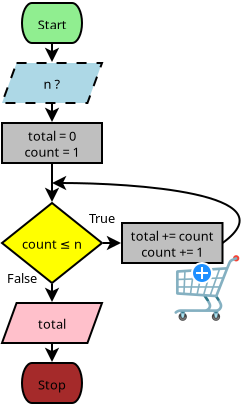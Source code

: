 <?xml version="1.0" encoding="UTF-8"?>
<dia:diagram xmlns:dia="http://www.lysator.liu.se/~alla/dia/">
  <dia:layer name="Background" visible="true" connectable="false"/>
  <dia:layer name="Background" visible="true" connectable="false"/>
  <dia:layer name="Background" visible="true" connectable="false"/>
  <dia:layer name="Background" visible="true" connectable="false"/>
  <dia:layer name="Background" visible="true" connectable="true" active="true">
    <dia:object type="Flowchart - Terminal" version="1" id="O0">
      <dia:attribute name="obj_pos">
        <dia:point val="14,2"/>
      </dia:attribute>
      <dia:attribute name="obj_bb">
        <dia:rectangle val="13.9,1.9;17.1,4.1"/>
      </dia:attribute>
      <dia:attribute name="meta">
        <dia:composite type="dict"/>
      </dia:attribute>
      <dia:attribute name="elem_corner">
        <dia:point val="14,2"/>
      </dia:attribute>
      <dia:attribute name="elem_width">
        <dia:real val="3"/>
      </dia:attribute>
      <dia:attribute name="elem_height">
        <dia:real val="2"/>
      </dia:attribute>
      <dia:attribute name="line_width">
        <dia:real val="0.1"/>
      </dia:attribute>
      <dia:attribute name="line_colour">
        <dia:color val="#000000ff"/>
      </dia:attribute>
      <dia:attribute name="fill_colour">
        <dia:color val="#90ee90ff"/>
      </dia:attribute>
      <dia:attribute name="show_background">
        <dia:boolean val="true"/>
      </dia:attribute>
      <dia:attribute name="line_style">
        <dia:enum val="0"/>
        <dia:real val="1"/>
      </dia:attribute>
      <dia:attribute name="padding">
        <dia:real val="0.1"/>
      </dia:attribute>
      <dia:attribute name="text">
        <dia:composite type="text">
          <dia:attribute name="string">
            <dia:string>#Start#</dia:string>
          </dia:attribute>
          <dia:attribute name="font">
            <dia:font family="sans" style="0" name="Helvetica"/>
          </dia:attribute>
          <dia:attribute name="height">
            <dia:real val="0.8"/>
          </dia:attribute>
          <dia:attribute name="pos">
            <dia:point val="15.5,3.32"/>
          </dia:attribute>
          <dia:attribute name="color">
            <dia:color val="#000000ff"/>
          </dia:attribute>
          <dia:attribute name="alignment">
            <dia:enum val="1"/>
          </dia:attribute>
        </dia:composite>
      </dia:attribute>
      <dia:attribute name="text_fitting">
        <dia:enum val="1"/>
      </dia:attribute>
      <dia:attribute name="flip_horizontal">
        <dia:boolean val="false"/>
      </dia:attribute>
      <dia:attribute name="flip_vertical">
        <dia:boolean val="false"/>
      </dia:attribute>
      <dia:attribute name="subscale">
        <dia:real val="1"/>
      </dia:attribute>
    </dia:object>
    <dia:object type="Flowchart - Box" version="0" id="O1">
      <dia:attribute name="obj_pos">
        <dia:point val="13,8"/>
      </dia:attribute>
      <dia:attribute name="obj_bb">
        <dia:rectangle val="12.95,7.95;18.05,10.05"/>
      </dia:attribute>
      <dia:attribute name="elem_corner">
        <dia:point val="13,8"/>
      </dia:attribute>
      <dia:attribute name="elem_width">
        <dia:real val="5"/>
      </dia:attribute>
      <dia:attribute name="elem_height">
        <dia:real val="2.0"/>
      </dia:attribute>
      <dia:attribute name="border_width">
        <dia:real val="0.1"/>
      </dia:attribute>
      <dia:attribute name="inner_color">
        <dia:color val="#bfbfbfff"/>
      </dia:attribute>
      <dia:attribute name="show_background">
        <dia:boolean val="true"/>
      </dia:attribute>
      <dia:attribute name="padding">
        <dia:real val="0"/>
      </dia:attribute>
      <dia:attribute name="text">
        <dia:composite type="text">
          <dia:attribute name="string">
            <dia:string>#total = 0
count = 1#</dia:string>
          </dia:attribute>
          <dia:attribute name="font">
            <dia:font family="sans" style="0" name="Helvetica"/>
          </dia:attribute>
          <dia:attribute name="height">
            <dia:real val="0.8"/>
          </dia:attribute>
          <dia:attribute name="pos">
            <dia:point val="15.5,8.885"/>
          </dia:attribute>
          <dia:attribute name="color">
            <dia:color val="#000000ff"/>
          </dia:attribute>
          <dia:attribute name="alignment">
            <dia:enum val="1"/>
          </dia:attribute>
        </dia:composite>
      </dia:attribute>
    </dia:object>
    <dia:object type="Flowchart - Parallelogram" version="0" id="O2">
      <dia:attribute name="obj_pos">
        <dia:point val="13,5"/>
      </dia:attribute>
      <dia:attribute name="obj_bb">
        <dia:rectangle val="12.95,4.95;18.05,7.05"/>
      </dia:attribute>
      <dia:attribute name="elem_corner">
        <dia:point val="13,5"/>
      </dia:attribute>
      <dia:attribute name="elem_width">
        <dia:real val="5"/>
      </dia:attribute>
      <dia:attribute name="elem_height">
        <dia:real val="2"/>
      </dia:attribute>
      <dia:attribute name="border_width">
        <dia:real val="0.1"/>
      </dia:attribute>
      <dia:attribute name="inner_color">
        <dia:color val="#add8e6ff"/>
      </dia:attribute>
      <dia:attribute name="show_background">
        <dia:boolean val="true"/>
      </dia:attribute>
      <dia:attribute name="line_style">
        <dia:enum val="1"/>
      </dia:attribute>
      <dia:attribute name="dashlength">
        <dia:real val="0.5"/>
      </dia:attribute>
      <dia:attribute name="shear_angle">
        <dia:real val="70"/>
      </dia:attribute>
      <dia:attribute name="padding">
        <dia:real val="0.5"/>
      </dia:attribute>
      <dia:attribute name="text">
        <dia:composite type="text">
          <dia:attribute name="string">
            <dia:string>#n ?#</dia:string>
          </dia:attribute>
          <dia:attribute name="font">
            <dia:font family="sans" style="0" name="Helvetica"/>
          </dia:attribute>
          <dia:attribute name="height">
            <dia:real val="0.8"/>
          </dia:attribute>
          <dia:attribute name="pos">
            <dia:point val="15.5,6.285"/>
          </dia:attribute>
          <dia:attribute name="color">
            <dia:color val="#000000ff"/>
          </dia:attribute>
          <dia:attribute name="alignment">
            <dia:enum val="1"/>
          </dia:attribute>
        </dia:composite>
      </dia:attribute>
    </dia:object>
    <dia:object type="Standard - Line" version="0" id="O3">
      <dia:attribute name="obj_pos">
        <dia:point val="15.5,4"/>
      </dia:attribute>
      <dia:attribute name="obj_bb">
        <dia:rectangle val="15.138,3.95;15.862,5.001"/>
      </dia:attribute>
      <dia:attribute name="conn_endpoints">
        <dia:point val="15.5,4"/>
        <dia:point val="15.5,4.951"/>
      </dia:attribute>
      <dia:attribute name="numcp">
        <dia:int val="1"/>
      </dia:attribute>
      <dia:attribute name="end_arrow">
        <dia:enum val="22"/>
      </dia:attribute>
      <dia:attribute name="end_arrow_length">
        <dia:real val="0.5"/>
      </dia:attribute>
      <dia:attribute name="end_arrow_width">
        <dia:real val="0.5"/>
      </dia:attribute>
      <dia:connections>
        <dia:connection handle="0" to="O0" connection="14"/>
        <dia:connection handle="1" to="O2" connection="16"/>
      </dia:connections>
    </dia:object>
    <dia:object type="Standard - Line" version="0" id="O4">
      <dia:attribute name="obj_pos">
        <dia:point val="15.5,7.05"/>
      </dia:attribute>
      <dia:attribute name="obj_bb">
        <dia:rectangle val="15.138,7.0;15.862,8.0"/>
      </dia:attribute>
      <dia:attribute name="conn_endpoints">
        <dia:point val="15.5,7.05"/>
        <dia:point val="15.5,7.95"/>
      </dia:attribute>
      <dia:attribute name="numcp">
        <dia:int val="1"/>
      </dia:attribute>
      <dia:attribute name="end_arrow">
        <dia:enum val="22"/>
      </dia:attribute>
      <dia:attribute name="end_arrow_length">
        <dia:real val="0.5"/>
      </dia:attribute>
      <dia:attribute name="end_arrow_width">
        <dia:real val="0.5"/>
      </dia:attribute>
      <dia:connections>
        <dia:connection handle="0" to="O2" connection="16"/>
        <dia:connection handle="1" to="O1" connection="16"/>
      </dia:connections>
    </dia:object>
    <dia:object type="Flowchart - Diamond" version="0" id="O5">
      <dia:attribute name="obj_pos">
        <dia:point val="13,12"/>
      </dia:attribute>
      <dia:attribute name="obj_bb">
        <dia:rectangle val="12.95,11.95;18.05,16.05"/>
      </dia:attribute>
      <dia:attribute name="elem_corner">
        <dia:point val="13,12"/>
      </dia:attribute>
      <dia:attribute name="elem_width">
        <dia:real val="5"/>
      </dia:attribute>
      <dia:attribute name="elem_height">
        <dia:real val="4"/>
      </dia:attribute>
      <dia:attribute name="border_width">
        <dia:real val="0.1"/>
      </dia:attribute>
      <dia:attribute name="inner_color">
        <dia:color val="#ffff00ff"/>
      </dia:attribute>
      <dia:attribute name="show_background">
        <dia:boolean val="true"/>
      </dia:attribute>
      <dia:attribute name="padding">
        <dia:real val="0"/>
      </dia:attribute>
      <dia:attribute name="text">
        <dia:composite type="text">
          <dia:attribute name="string">
            <dia:string>#count ≤ n#</dia:string>
          </dia:attribute>
          <dia:attribute name="font">
            <dia:font family="sans" style="0" name="Helvetica"/>
          </dia:attribute>
          <dia:attribute name="height">
            <dia:real val="0.8"/>
          </dia:attribute>
          <dia:attribute name="pos">
            <dia:point val="15.5,14.285"/>
          </dia:attribute>
          <dia:attribute name="color">
            <dia:color val="#000000ff"/>
          </dia:attribute>
          <dia:attribute name="alignment">
            <dia:enum val="1"/>
          </dia:attribute>
        </dia:composite>
      </dia:attribute>
    </dia:object>
    <dia:object type="Flowchart - Box" version="0" id="O6">
      <dia:attribute name="obj_pos">
        <dia:point val="19,13"/>
      </dia:attribute>
      <dia:attribute name="obj_bb">
        <dia:rectangle val="18.95,12.95;24.075,15.05"/>
      </dia:attribute>
      <dia:attribute name="elem_corner">
        <dia:point val="19,13"/>
      </dia:attribute>
      <dia:attribute name="elem_width">
        <dia:real val="5.025"/>
      </dia:attribute>
      <dia:attribute name="elem_height">
        <dia:real val="2"/>
      </dia:attribute>
      <dia:attribute name="border_width">
        <dia:real val="0.1"/>
      </dia:attribute>
      <dia:attribute name="inner_color">
        <dia:color val="#bfbfbfff"/>
      </dia:attribute>
      <dia:attribute name="show_background">
        <dia:boolean val="true"/>
      </dia:attribute>
      <dia:attribute name="padding">
        <dia:real val="0"/>
      </dia:attribute>
      <dia:attribute name="text">
        <dia:composite type="text">
          <dia:attribute name="string">
            <dia:string>#total += count
count += 1#</dia:string>
          </dia:attribute>
          <dia:attribute name="font">
            <dia:font family="sans" style="0" name="Helvetica"/>
          </dia:attribute>
          <dia:attribute name="height">
            <dia:real val="0.8"/>
          </dia:attribute>
          <dia:attribute name="pos">
            <dia:point val="21.512,13.885"/>
          </dia:attribute>
          <dia:attribute name="color">
            <dia:color val="#000000ff"/>
          </dia:attribute>
          <dia:attribute name="alignment">
            <dia:enum val="1"/>
          </dia:attribute>
        </dia:composite>
      </dia:attribute>
    </dia:object>
    <dia:object type="Standard - Line" version="0" id="O7">
      <dia:attribute name="obj_pos">
        <dia:point val="18.05,14"/>
      </dia:attribute>
      <dia:attribute name="obj_bb">
        <dia:rectangle val="18,13.638;19.001,14.362"/>
      </dia:attribute>
      <dia:attribute name="conn_endpoints">
        <dia:point val="18.05,14"/>
        <dia:point val="18.951,14"/>
      </dia:attribute>
      <dia:attribute name="numcp">
        <dia:int val="1"/>
      </dia:attribute>
      <dia:attribute name="end_arrow">
        <dia:enum val="22"/>
      </dia:attribute>
      <dia:attribute name="end_arrow_length">
        <dia:real val="0.5"/>
      </dia:attribute>
      <dia:attribute name="end_arrow_width">
        <dia:real val="0.5"/>
      </dia:attribute>
      <dia:connections>
        <dia:connection handle="0" to="O5" connection="16"/>
        <dia:connection handle="1" to="O6" connection="16"/>
      </dia:connections>
    </dia:object>
    <dia:object type="Standard - Line" version="0" id="O8">
      <dia:attribute name="obj_pos">
        <dia:point val="15.5,10.05"/>
      </dia:attribute>
      <dia:attribute name="obj_bb">
        <dia:rectangle val="15.138,10.0;15.862,12"/>
      </dia:attribute>
      <dia:attribute name="conn_endpoints">
        <dia:point val="15.5,10.05"/>
        <dia:point val="15.5,11.95"/>
      </dia:attribute>
      <dia:attribute name="numcp">
        <dia:int val="1"/>
      </dia:attribute>
      <dia:attribute name="end_arrow">
        <dia:enum val="22"/>
      </dia:attribute>
      <dia:attribute name="end_arrow_length">
        <dia:real val="0.5"/>
      </dia:attribute>
      <dia:attribute name="end_arrow_width">
        <dia:real val="0.5"/>
      </dia:attribute>
      <dia:connections>
        <dia:connection handle="0" to="O1" connection="16"/>
        <dia:connection handle="1" to="O5" connection="16"/>
      </dia:connections>
    </dia:object>
    <dia:object type="Flowchart - Parallelogram" version="0" id="O9">
      <dia:attribute name="obj_pos">
        <dia:point val="13,17"/>
      </dia:attribute>
      <dia:attribute name="obj_bb">
        <dia:rectangle val="12.95,16.95;18.05,19.05"/>
      </dia:attribute>
      <dia:attribute name="elem_corner">
        <dia:point val="13,17"/>
      </dia:attribute>
      <dia:attribute name="elem_width">
        <dia:real val="5.0"/>
      </dia:attribute>
      <dia:attribute name="elem_height">
        <dia:real val="2"/>
      </dia:attribute>
      <dia:attribute name="border_width">
        <dia:real val="0.1"/>
      </dia:attribute>
      <dia:attribute name="inner_color">
        <dia:color val="#ffc0cbff"/>
      </dia:attribute>
      <dia:attribute name="show_background">
        <dia:boolean val="true"/>
      </dia:attribute>
      <dia:attribute name="shear_angle">
        <dia:real val="70"/>
      </dia:attribute>
      <dia:attribute name="padding">
        <dia:real val="0.5"/>
      </dia:attribute>
      <dia:attribute name="text">
        <dia:composite type="text">
          <dia:attribute name="string">
            <dia:string>#total#</dia:string>
          </dia:attribute>
          <dia:attribute name="font">
            <dia:font family="sans" style="0" name="Helvetica"/>
          </dia:attribute>
          <dia:attribute name="height">
            <dia:real val="0.8"/>
          </dia:attribute>
          <dia:attribute name="pos">
            <dia:point val="15.5,18.285"/>
          </dia:attribute>
          <dia:attribute name="color">
            <dia:color val="#000000ff"/>
          </dia:attribute>
          <dia:attribute name="alignment">
            <dia:enum val="1"/>
          </dia:attribute>
        </dia:composite>
      </dia:attribute>
    </dia:object>
    <dia:object type="Standard - Line" version="0" id="O10">
      <dia:attribute name="obj_pos">
        <dia:point val="15.5,16.05"/>
      </dia:attribute>
      <dia:attribute name="obj_bb">
        <dia:rectangle val="15.138,16;15.862,17.001"/>
      </dia:attribute>
      <dia:attribute name="conn_endpoints">
        <dia:point val="15.5,16.05"/>
        <dia:point val="15.5,16.951"/>
      </dia:attribute>
      <dia:attribute name="numcp">
        <dia:int val="1"/>
      </dia:attribute>
      <dia:attribute name="end_arrow">
        <dia:enum val="22"/>
      </dia:attribute>
      <dia:attribute name="end_arrow_length">
        <dia:real val="0.5"/>
      </dia:attribute>
      <dia:attribute name="end_arrow_width">
        <dia:real val="0.5"/>
      </dia:attribute>
      <dia:connections>
        <dia:connection handle="0" to="O5" connection="16"/>
        <dia:connection handle="1" to="O9" connection="16"/>
      </dia:connections>
    </dia:object>
    <dia:object type="Flowchart - Terminal" version="1" id="O11">
      <dia:attribute name="obj_pos">
        <dia:point val="14,20"/>
      </dia:attribute>
      <dia:attribute name="obj_bb">
        <dia:rectangle val="13.9,19.9;17.1,22.1"/>
      </dia:attribute>
      <dia:attribute name="meta">
        <dia:composite type="dict"/>
      </dia:attribute>
      <dia:attribute name="elem_corner">
        <dia:point val="14,20"/>
      </dia:attribute>
      <dia:attribute name="elem_width">
        <dia:real val="3"/>
      </dia:attribute>
      <dia:attribute name="elem_height">
        <dia:real val="2"/>
      </dia:attribute>
      <dia:attribute name="line_width">
        <dia:real val="0.1"/>
      </dia:attribute>
      <dia:attribute name="line_colour">
        <dia:color val="#000000ff"/>
      </dia:attribute>
      <dia:attribute name="fill_colour">
        <dia:color val="#a52a2aff"/>
      </dia:attribute>
      <dia:attribute name="show_background">
        <dia:boolean val="true"/>
      </dia:attribute>
      <dia:attribute name="line_style">
        <dia:enum val="0"/>
        <dia:real val="1"/>
      </dia:attribute>
      <dia:attribute name="padding">
        <dia:real val="0.1"/>
      </dia:attribute>
      <dia:attribute name="text">
        <dia:composite type="text">
          <dia:attribute name="string">
            <dia:string>#Stop#</dia:string>
          </dia:attribute>
          <dia:attribute name="font">
            <dia:font family="sans" style="0" name="Helvetica"/>
          </dia:attribute>
          <dia:attribute name="height">
            <dia:real val="0.8"/>
          </dia:attribute>
          <dia:attribute name="pos">
            <dia:point val="15.5,21.32"/>
          </dia:attribute>
          <dia:attribute name="color">
            <dia:color val="#000000ff"/>
          </dia:attribute>
          <dia:attribute name="alignment">
            <dia:enum val="1"/>
          </dia:attribute>
        </dia:composite>
      </dia:attribute>
      <dia:attribute name="text_fitting">
        <dia:enum val="1"/>
      </dia:attribute>
      <dia:attribute name="flip_horizontal">
        <dia:boolean val="false"/>
      </dia:attribute>
      <dia:attribute name="flip_vertical">
        <dia:boolean val="false"/>
      </dia:attribute>
      <dia:attribute name="subscale">
        <dia:real val="1"/>
      </dia:attribute>
    </dia:object>
    <dia:object type="Standard - Line" version="0" id="O12">
      <dia:attribute name="obj_pos">
        <dia:point val="15.5,19.05"/>
      </dia:attribute>
      <dia:attribute name="obj_bb">
        <dia:rectangle val="15.138,19.0;15.862,20.0"/>
      </dia:attribute>
      <dia:attribute name="conn_endpoints">
        <dia:point val="15.5,19.05"/>
        <dia:point val="15.5,19.95"/>
      </dia:attribute>
      <dia:attribute name="numcp">
        <dia:int val="1"/>
      </dia:attribute>
      <dia:attribute name="end_arrow">
        <dia:enum val="22"/>
      </dia:attribute>
      <dia:attribute name="end_arrow_length">
        <dia:real val="0.5"/>
      </dia:attribute>
      <dia:attribute name="end_arrow_width">
        <dia:real val="0.5"/>
      </dia:attribute>
      <dia:connections>
        <dia:connection handle="0" to="O9" connection="16"/>
        <dia:connection handle="1" to="O11" connection="16"/>
      </dia:connections>
    </dia:object>
    <dia:object type="Standard - Text" version="1" id="O13">
      <dia:attribute name="obj_pos">
        <dia:point val="18,13"/>
      </dia:attribute>
      <dia:attribute name="obj_bb">
        <dia:rectangle val="17.328,12.315;18.672,13.19"/>
      </dia:attribute>
      <dia:attribute name="text">
        <dia:composite type="text">
          <dia:attribute name="string">
            <dia:string>#True#</dia:string>
          </dia:attribute>
          <dia:attribute name="font">
            <dia:font family="sans" style="0" name="Helvetica"/>
          </dia:attribute>
          <dia:attribute name="height">
            <dia:real val="0.8"/>
          </dia:attribute>
          <dia:attribute name="pos">
            <dia:point val="18,13"/>
          </dia:attribute>
          <dia:attribute name="color">
            <dia:color val="#000000ff"/>
          </dia:attribute>
          <dia:attribute name="alignment">
            <dia:enum val="1"/>
          </dia:attribute>
        </dia:composite>
      </dia:attribute>
      <dia:attribute name="valign">
        <dia:enum val="3"/>
      </dia:attribute>
    </dia:object>
    <dia:object type="Standard - Text" version="1" id="O14">
      <dia:attribute name="obj_pos">
        <dia:point val="14,16"/>
      </dia:attribute>
      <dia:attribute name="obj_bb">
        <dia:rectangle val="13.238,15.315;14.762,16.19"/>
      </dia:attribute>
      <dia:attribute name="text">
        <dia:composite type="text">
          <dia:attribute name="string">
            <dia:string>#False#</dia:string>
          </dia:attribute>
          <dia:attribute name="font">
            <dia:font family="sans" style="0" name="Helvetica"/>
          </dia:attribute>
          <dia:attribute name="height">
            <dia:real val="0.8"/>
          </dia:attribute>
          <dia:attribute name="pos">
            <dia:point val="14,16"/>
          </dia:attribute>
          <dia:attribute name="color">
            <dia:color val="#000000ff"/>
          </dia:attribute>
          <dia:attribute name="alignment">
            <dia:enum val="1"/>
          </dia:attribute>
        </dia:composite>
      </dia:attribute>
      <dia:attribute name="valign">
        <dia:enum val="3"/>
      </dia:attribute>
    </dia:object>
    <dia:object type="Standard - BezierLine" version="0" id="O15">
      <dia:attribute name="obj_pos">
        <dia:point val="24.025,14"/>
      </dia:attribute>
      <dia:attribute name="obj_bb">
        <dia:rectangle val="15.5,10.638;24.931,14.07"/>
      </dia:attribute>
      <dia:attribute name="bez_points">
        <dia:point val="24.025,14"/>
        <dia:point val="27.5,11.5"/>
        <dia:point val="19.5,11.0"/>
        <dia:point val="15.5,11.0"/>
      </dia:attribute>
      <dia:attribute name="corner_types">
        <dia:enum val="0"/>
        <dia:enum val="0"/>
      </dia:attribute>
      <dia:attribute name="end_arrow">
        <dia:enum val="22"/>
      </dia:attribute>
      <dia:attribute name="end_arrow_length">
        <dia:real val="0.5"/>
      </dia:attribute>
      <dia:attribute name="end_arrow_width">
        <dia:real val="0.5"/>
      </dia:attribute>
      <dia:connections>
        <dia:connection handle="0" to="O6" connection="8"/>
        <dia:connection handle="3" to="O8" connection="0"/>
      </dia:connections>
    </dia:object>
    <dia:object type="Standard - Image" version="0" id="O16">
      <dia:attribute name="obj_pos">
        <dia:point val="21.5,14.5"/>
      </dia:attribute>
      <dia:attribute name="obj_bb">
        <dia:rectangle val="21.5,14.5;25,18"/>
      </dia:attribute>
      <dia:attribute name="elem_corner">
        <dia:point val="21.5,14.5"/>
      </dia:attribute>
      <dia:attribute name="elem_width">
        <dia:real val="3.5"/>
      </dia:attribute>
      <dia:attribute name="elem_height">
        <dia:real val="3.5"/>
      </dia:attribute>
      <dia:attribute name="draw_border">
        <dia:boolean val="false"/>
      </dia:attribute>
      <dia:attribute name="keep_aspect">
        <dia:boolean val="true"/>
      </dia:attribute>
      <dia:attribute name="file">
        <dia:string>#/home/mic/Documents/tomamic/images/algo/shopping-cart.svg#</dia:string>
      </dia:attribute>
      <dia:attribute name="inline_data">
        <dia:boolean val="true"/>
      </dia:attribute>
      <dia:attribute name="pixbuf">
        <dia:composite type="pixbuf">
          <dia:attribute name="data">
            <dia:data>iVBORw0KGgoAAAANSUhEUgAAAyAAAAMgCAYAAADbcAZoAAAABHNCSVQICAgIfAhkiAAAIABJREFU
eJzs3XmYnVWVL/7v2u85NaQyVAkEcAAZBARpgcQwZSoJIEgIAS0uSLeo2Om+fdvntrdthoSuKpKA
/uxrd/vrbhuUFlSELoZMEIkEKykCMiMgo4IoKBACVRkqNZzz7nX/qErIUMM5VevUPuc938/zIDL0
qhWkk/qevdfaABERERERERERERERERERERERERERERERERERERERERERERERERERERERERERERER
ERERERERERERERERERERERERERERERERERERERERERERERERERERERERERERERERERERERERERER
ERERERERERERERERERERERERERERERERERERERERERERERERERERERERERERERERERFRHiR0A0RE
REREpa5rzpSDsnAnOeAIVTkKgsNVsZ8A4wHUAKiBoB2KTgCdgLwuwMte9EURfb5Geh6Wnz/TGfiH
MSYYQIiIiIiI8qRnHV65LVP3Waic5YB6BQ4bZcleAR710F8I3J3j73/kGZNGixADCBERERFRjrZ/
euo0hbtUBRcC+EABv9QzAG7WisyPJ/zsqXcK+HXGHAMIEREREdEwtsw5cbpTvRzAOWP8pXsUenMU
u8Xj1j3yxhh/7YJgACEiIiIiGkTn6dOmeo/vCnBy4FZ6IPq9nrRr3Odnj2wJ3MuoMIAQEREREe2h
ffZxtemoshnQvwEQhe5nF29BcHnN2kd/LICGbmYkGECIiIiIiHaxdc5Js0X9TwEcGLqXwajoSh+l
vjRpzS/fC91LvlzoBoiIiIiIioECsu3T0y4X9WtRxOEDAETl3Cgb/2pL/dRTQ/eSL56AEBEREVHZ
05NPru4cF/83gLmhe8lTBoLLxq999EehG8kVT0CIiIiIqKy1zz6utnNcvAalFz4AIA3FTVvnTGsK
3UiueAJCRERERGVry2nT9nHQVkCODd3LaKlg6YS1jy4K3cdweAJCRERERGVJ504ZJ8DKJIQPABDF
wm2nfer/hO5jODwBISIiIqKyo1OmpDtro5UAPhO6F2MK6J+Pv/+xW0I3MhiegBARERFR2emcFH0L
yQsfACCA3NhZf+KU0I0MhicgRERERFRWOudM+6wqViHB3wsL8EqPxFM+sPaJzaF72RNPQIiIiIio
bGw/41MfUcWPkODwAQAKHFahqetD9zEQBhAiIiIiKhtxLN8F8IHQfYwNvbDztGnnhO5iT4lOfkRE
REREO2ybM+1MKO4N3ccY+33NuPhoWfXE9tCN7MATECIiIiJKPP38MRWq+I/QfQRw8Lau6B9CN7Er
BhAiIiIiSrzt7eO+KMChofsIQRR/1zF9el3oPnZgACEiIiKiRNPPfz5SlW+E7iOgienKnv8Vuokd
OANCRERERIm2bc60i6EYm4f5RLBlQi3eq9sfXdXjkI3SqMj0oGb7Vuzz7luo7uockzYG8G5N1H2w
/PyZYA3skArdABERERFRQal+tdCfu//xQ4fihSNPwGsf/Ti21Uwc9O/b5723cNgrz+ETzz+CiVva
C9rTnl+6M66cD+AnY/lFB8ITECIiIiJKrK5Pn3JwLNlXUYDRg56qajx/1BQ8+4mT8V7d5Lz+bwUe
R774FE59eA0mbB2jICL4+fi1j545Nl9sqDaIiIiIiBKqc86nFqnKYsuabx5wEJ79xEl4+WPHIZtK
j6pWOtOL2W3Lcczzjxl1NyTvYjl43LpH3hiLLzYYXsEiIiIiosRSlXkWdTIVlXjxY8fh2WNPxsb9
PmRRsq9uugL3ndaAjft+CLPbVkLgzWoPwGmknwUQ9IV0BhAiIiIiSqT35kyZBMXxo6nxzr4fxLPH
nowXjjgemYpKq9b28vQnT4VPpXDaL+4o2NcAAIXUgwGEiIiIiMheZZyepc5H+f7fZVNpvPyx4/Ds
J07CmwccVIjWBvTsMSdiUscmTH1yXQG/itYrIAJoAb/IkBhAiIiIiCiR1Pnp+fz979VNxrOfOBnP
HzUFPVXVhWprSA+d/Bl85I3fYv+NBRvTmLz1jClH4udPvFioLzAcBhAiIiIiSqqPD/c3xC6FVw87
Gs8ecxL+8OHD+84GAvIuwrpZ83HhHf8GaGEOKaI4OgoAAwgRERERkbEjB/sLmyftg2c/cRKeO3oq
uqrGj2VPw3rzgIPwu4OPwiGvvVCQ+qqD/3MZCwwgRERERJQ4+vljKjrfwyG7/jnvHF495Gg8+4mT
8YeDDofaPw1i5uk/O6VgAQQiRxWmcG4YQIiIiIgocbZvqdoH/d/rbquZiBePmoKnjz0ZWyfUBe4s
N78/6Eh0V45DVc/2AlTXAwpQNGcMIERERESUOF06YdKbHz0Ivz7mZLx6yMehgWc78qUieOPDh+Hw
V541ry0qE8yL5oEBhIiIiIgSY+mKtftD05d+P858LY5G90p5aJv2/WBBAoiKMoAQEREREY2UqsqS
VW314uWvVPU8AOlSDx8A0F67T0HqClBTkMI5YgAhIiIiopJ07V1r91FJX7p0RdtfCnBEwLf1CqJQ
L68rtBCDJTljACEiIiKiknLNsgemOOf/0isuATAudD+FIr4wdRWytTCVc8MAQkRERERF75st903K
VFRcIsACwB+bsMOOAVX0dhekrgAMIEREREREA1m8av3HxOPvs4ovhJ5dGGu1HZsKVFneKVDhnDCA
EBEREVHRuWbF+uOd4nLE+ByAKHQ/IUx+542C1BXxLxWkcI4YQIiIiIioaCy5q3U6Irkcis8CKK3H
OwxFcRYf/uMrBantvTCAEBEREVF5W7x8/dkArgJwajnMdwzn0N89h3SmtyC1xUUvFqRwjhhAiIiI
iCiYpctaj1O4/wvg06F7KSbH/2pDoUp31NR9+PlCFc8FAwgRERERjbmmFRs+mELcqIqvoExnPAZz
yGsv4INvvlaQ2gqsk9tvjwtSPEcMIEREREQ0Zr69Zk1N9/aqb4jGf48y22qVi3SmF7MfWFHAr6Ct
BSyeEwYQIiIiIhoTS5atu6i3S/5JBB8M3Uux+vS6OzGp491ClddY/T2FKp4rBhAiIiIiKqild7Yd
qE6/B8E8zpcP7uSH1+DjLz5ZsPqi8lDtL54ozGqtPDCAEBEREVHBLF2+/mKF/huAutC9FCuBx4wN
9+CEp9oK/IX0x4X9ArlhACEiIiIic99peah6e0X2XxX61dC9FLPx27bgjLW34aDXf1PQryPAtkxP
RUtBv0iOGECIiIiIyNTiVes/tt333g6VT4bupVhV9Hbj+Kc3YOqT65Du7Sn411Pge7UbNrQX/Avl
gAGEiIiIiMwsXt46R2LcAcik0L0Uo33efQt/9utf4ugXHi/YQ4MD6BaX/pex+mLDYQAhIiIiIhNL
l7VdqtAbAKRD91JMIp/Foa88j2OfexgHvfFbQMd4FF/0P2vue/BPY/tFB8cAQkRERESjtmTZ+sUq
uih0H8WktmMTjn3uYRz9wuOo7uoM1cbbmWymOdQXHwgDCBERERGNyuJl666F4MrQfRQDUcVH3vgt
jnt6Aw597YWxP+3Yi/593bpfdQRuYjcSugEiIiIiKl1Llq+/DsAVofsIbXznFhz14hP45LO/xISt
RTHrDUDW1tz/yBkChE5Bu+EJCBERERGNyJJlbf8X0K+H7iMUUcUhv38Bn3j2ERzy+xcgwU87drNR
XOqLxRY+AAYQIiIiIhqBpcvXX65lGj5qOrfi4y8+jmN//TAmbXkvdDsD8YBcUkyD57tiACEiIiKi
vCxZvv5CBa4N3cdYO/BPv8MJz2zAYa88B+fj0O0MTuXy8b945L7QbQyGMyBERERElLNr72qb5Z2u
AVAZupexUN3ViaNfeBzHPvcwajs2hW5nWCL4t5q1j/5t6D6GwgBCRERERDlZsnz9RyB4Aor9QvdS
aPtvfAOf+PXDOOqlp5DOjtmDgaP1o5r7H720GOc+dsUrWEREREQ0rOuvfzy9EZ23SoLDR0VvN478
zdP45DMPYt9Nb4ZuJy8C/fdx0x/7mtxf3OEDYAAhIiIiohy8M7nzOwKcGrqPQhDgierOzbdcess/
NVT0dJ8Uup88qQquGb/2sSbcH7qV3PAKFhERERENacmytgsgekfoPoxtg+Cn4uT6hXNnPgkAOnt2
VWfU9S1Avxa6uRxtUehfTrj/sf8O3Ug+GECIiIiIaFDXtrTt5yv01wAmh+7FyIsC3NTbm/5+c8Mp
A+7Q3TrnxAtE9UYAk8a4t9wJnsj6+MLaXzzxSuhW8sUrWEREREQ0KE3rf6L0w0cPICsV8Q1Xn1e/
dri/ecLaR+7sOmPak3GMfwUwdwz6y0cngGtq2uN/lieeyIRuZiR4AkJEREREA1q8fN2XBPJfofsY
McVvRHBjb+RvbJ5bP6Idup31J53rnf9nAQ61bi9PKsCdEunXx/38sdcD9zIqDCBEREREtJelK9bu
r5p+EUBt6F7y5AEsE9F/v+rcWetEZNRboXTKlHRnXXQRvFwJ0aMMeszrywO4R6DX1Nz/2GNj/LUL
ggGEiIiIiPayePn6mwX4i9B95CEDyG3q9bqrz5/1QiG+gDbCbXvwxPmieimAz6Cw4wwbAb1V4W6Y
cP8jzxfw64w5BhAiIiIi2s2Su1qnw7k2lMb3ip0AbgTwT4vOmzVmV5O2nnHKZMSZ/yGQswDMAFBj
UPY1AL8QwV3jsuPWyLp1WYOaRacU/qUiIiIiojHS2NqaSm92TwI4NnQvw8gIcIP0SvNVDTPfCdmI
TpmS3lqXOtF5nKTAESJ6JIAjAOyLgU9JOgH8CcCLEH0J3j0fuXh99drHXx3LvkPhFiwiIiIi2im1
2S1AkYcPAVZ6if5h0bzpL4XuBQD6t1Ft6P9tNzp7dtVWbB2fdpU1Pb1uy6QNGzoExf9aeSHxBISI
iIiIAABNqx+emOrt+Q2Kd+3u86r+b66eX78udCM0ci50A0RERERUHFI9Pd9AcYYPD+CbEys6T2D4
KH08ASEiIiIiNK3Y8MGUxr8BMC50L3vYKKKXLJw3+77QjZANzoAQEREREVKIG1F84eP5SP1nrzyv
/rXQjZAdnoAQERERlbkld95/MKLUbwCkQ/eygwCP9Kr/TPP8+o7QvZAtzoAQERERlTmJUleimMKH
4rGot/dMho9k4gkIERERURlbsnz9RwD8FkBF6F76yCsivacunDfn7dCdUGFwBoSIiIiovF2Fogkf
6Igk/syVDB+JxhMQIiIiojK1dMXa/VXTvwdQGboXAKqC866eN2tl6EaosDgDQkRERFSmvE//NYoj
fAAq/8zwUR4YQIiIiIjK0HdXr64UwV+F7qPfC+MyqUWhm6CxwQBCREREVIa29oy/CMD+ofsAkPXq
/vzrDad0hW6ExgYDCBEREVEZUuf/d+geAEAU//6P82c8EboPGjsMIERERERlZvHK9Z+GyidD9wHg
7V74ptBN0NhiACEiIiIqMxLja6F7AAAILudjg+WHAYSIiIiojCxeuf4QCM4J3QdEn848OfPHodug
sccAQkRERFRGxON/A4iC9wF8o7lZfOg+aOzxIUIiIiKiMtG0+uGJqd6e1wFMDNqI4r5F82edEbQH
CoYnIERERERlItXT+2WEDh8AnGpj6B4oHAYQIiIiojKgqgLRvw7dBxT3XXX+7F+GboPCYQAhIiIi
KgNLVqw7DcARoftwootD90BhMYAQERERlQGB+6vQPQBou+q82Q+EboLCYgAhIiIiSrild7YdCODc
0H2oyj+H7oHCYwAhIiIiSjiN/FcBpAO38dqRmbdWBe6BigADCBEREVGCNba2pgTy1dB9QOVfGxoa
4tBtUHgMIEREREQJluqIzlHgw4Hb2JrK9PwwcA9UJBhAiIiIiBJMRMMPnwtuvKLh9M2h26DiwABC
RERElFDX3fHAoQBOD9yGV5/9t8A9UBFhACEiIiJKqDitCxD4+z2Brrx6/mmvhOyBigsDCBEREVEC
NbU8VwHVS0P34VX/NXQPVFwYQIiIiIgSKFW56fMAJgdu45mr59evC9wDFRkGECIiIqIEUsVfh+9B
/zN0D1R8GECIiIiIEuba5W1HC3Bq4Da2xZVVtwTugYoQAwgRERFRwnjo34TuAcBPms4+aUvoJqj4
MIAQERERJUhTS+t4AJeE7sMLbgjdAxUnBhAiIiKiBIkq3BcATAzZgwK//Md5s54K2QMVLwYQIiIi
ogQRxV+G70G/F7oHKl4MIEREREQJsWRl60kQnBC4jXcztXp74B6oiDGAEBERESWEehd89S6AHzbX
13eHboKKFwMIERERUQI0LmutFeBzgdtQ5933A/dARY4BhIiIiCgB0k6+DGBc0CYUa686f8bLQXug
oscAQkRERFTiVFWgsiB4Hw58+ZyGxQBCREREVOKWrFh3GoAjArfx5uS3alYF7oFKAAMIERERUYkT
uL8K3YMqbliwYGomdB9U/BhAiIiIiErY0jvbDgRwbuA2srH3PwjcA5UIBhAiIiKiEqaR/yqAdOA2
VjVdUP9G4B6oRDCAEBEREZWolpaWCHBfDt2HKofPKXcMIEREREQl6uWqA84B9OCwXcgr2V/NXBu2
ByolDCBEREREpcpr8JfPRXB9c7P40H1Q6WAAISIiIipB193xwKEATg/cRk8mjm4O3AOVGAYQIiIi
ohIUp3UBAn8vp6q3N51/6saQPVDpYQAhIiIiKjFNLc9VQPXS0H2IyPdC90ClhwGEiIiIqMSkKjd9
HsDkwG08s+i8WQ8F7oFKEAMIERERUcmRInj5XLl6l0aEAYSIiIiohFy7vO1oqJ4auI1tcWXVLYF7
oBLFAEJERERUQjz0bwBI4DZ+0nT2SVsC90AligGEiIiIqEQ0tbSOB3BJ6D4kku+H7oFKFwMIERER
UYlIp93FACaG7EGBXy6cO/PJkD1QaWMAISIiIioRCiwI3YOocvUujQoDCBEREVEJWLKy9SQITgjc
RnsmNf7OwD1QiWMAISIiIioFsQu/elfwX81zp24P3QeVNgYQIiIioiLXuKy1FoLPB25Do9jdELgH
SgAGECIiIqIil3byZQDjgjahWHvV+TNeDtoDJUIqdANEREREBDS1PFeBVEdtFGmdqtZG0FoPjZxT
9V7+LvTDH+rAl8/JBAMIERERkQFVlW/es6EW3ajLRKiLoLUK1Cq01gG1XlDngFoFatH/ewHqZOef
29R3wqF9rwwq+n/vJfirgwDenPxWzarQTVAyFMG/z0RERETF4VsrNkxQh7rY+1rtDxBO9wgPqrUC
1HqROoHWQl0toLUAJoXuv1BU0Xz1/FlNofugZOAJCBERESXGd1oequ6KsrVe+q4wqaAWInXaFxD6
Tx1cLfpOIeoEWqeQHQGiNqNxhPj9ejtPIrTv9zv+7I4/9/7fkWhxOhX9V+gmKDkYQIiIiKiofKfl
oeotlb7OCepcNlMHJ3UCqfOCOnjUiaAOkDqIr1OVOgHq0P/bdmSqgL5Y4He76CG7/Of7gUH3+GPa
m0BXXTF3+h9C90HJwQBCREREphqXtdZWAbW+/zcRqeubcXC1AvSfNkgd+q84Sf9MBPpCxPjtyCCl
6MsFrm9h584Th52ZQgEtitmIxPMqfPmcTDGAEBER0W6+vWZNTU9vqtZrZa3LZuoUqVonWquuPzz4
vvAguwxUw6EWuvMkYuctJtnt97ueNOhuf52KlODV7FMz14Zug5KFAYSIiChhBlrnqu+fNtQpUCvS
/3vdefpQC0EdFLU9XUgDgEMMOAeB74sLO/KDDHBxibeYEkkg/9ncLD50H5QsDCBERERFKN85CAdU
KVANoA7YdAD6J6V3HZHe7TRCBzh9YIig3fVk4ujm0E1Q8jCAEBERFcBgAQKKKu9QPcww9eTtyET5
zEEwO5A1Vb296fxTN4bug5KHAYSIiGgAua5zFfg6havdc53rYAECwmFqKg2Rc3z5nAqCP98REVEi
Nba2prANtVUetTFQK+jbxCS+L0QoUOuc639YDnU7gsMuv1WF/REQBfX8ovNmHRO6CUomnoAQEVHR
GtU6180YD7y/jWnHFSUVAOi/tqS8uEQ0EFX9t9A9UHIxgBARUcHsOgeBWKucZqvzeFRuXwBprnMl
GnPb4sqqW0I3QcnFAEJERIMa7TrX7cikd85BCADho3JExU6AW5rOPmlL6D4ouRhAiIgSjutciSgv
kdwQugVKNn7YRERU5L61YsMEdaiLvd95+uAUtV5Q53a8RK19r1J7kTqB1kLdjm1Mk0L3T0SlQ4Ff
Xn3erFNC90HJxhMQIqICG+0614zG0c5Jarx/EiG660GDvH+tia9CENEIOYCrd6ngGECIiHKQ7zWm
XQap67YjUwX0xQK/28Gz7PKfCu0PDtr/x0REY6y9N6q5I3QTlHwMIERUFnIKEIIqqFQPECL2346M
y+dVaiKiUqOC/2qeO3V76D4o+RhAiKgkfHvNmpqe3lSt18pal83UKVK1TrRWXf9bEL7vLQjZMROx
YxNT/5sQ25HBsAFC+/+DIYKIyo9GsePwOY0J/hpLRGNiROtcFXVwqEXfH6dD/xiIiJJL1i46b+bp
obug8sATECLKiapK0+2/rKtycW0mQl3UHx4UujM4uF1OH3YEi/dPJDaN6yuUxzpXzlITEY0JFf1e
6B6ofPAEhKiMDDYHAUWVd6geZph6MoAo8A+BiIjsvbnf2zUHL1gwNRO6ESoPPAEhKiGjXee6HZlo
oDkICIepiYjKlSpuYPigscQAQjSGGltbU9iG2iqP2hioFUjfzIPvCxEK1Drnar36OsHOh+R2/sZ1
rkREZCwWn/1h6CaovDCAEOWpcVlrbRVQ64FaOKlT3THj4GoF/RuZ0LeRqX8OYkeAqMNmjAew8025
HdFABQD6ThxUdcd/G+sfGhERlRmB3rPwgtN+H7oPKi8MIFR2RrvOFXg/QOzICLLrH+zy33mFiYiI
iplX+ffQPVD5YQChkjPada49XX3rXB1iwDkI/M7nHwD0D0Pw/IGIiJJOtmR/NWNt6C6o/DCA0Jjj
OlciIqLwRGR5c7P40H1Q+eENERqRptUPT6yKs7Wx9ztPH5yi1gvqdoYH7bvG5EXqBFoL3TlUPSl0
/0REROUuk+09rPlzp78aug8qPwwgZWq061zB9yCIiIhKl2Ljovmz9g/dBpUnXsEqUVznSkREVBS2
Aujo/61dgA4PdAjQAUgH9P0/B8QdDuhQcYsAXBCyaYXeGPLrU3ljAAlosFepvaBu54vUgiqoVO/1
KvVm7A/AcZ0rERHRqHUDaAfQrkC7iLZDXTug7apoh0O7U7QrtB1e230q3e4V7eip29TUcExvPl/o
22vW1PR0VZ1emB9Gznyc0WsD90BljAFkFHYNEIi1ymm2esAQAanbK0AA+25HJj3Qq9S7vUi9Yz0T
X6UmIiIazIgChE7MvNdcX989lo32dlddCGDiWH7NPSnwYFND/baQPVB5K/sA0nTXg5NHus51twAh
AGSQEMEAQURENDSFh5Nn+64s+Q7tu8bUrv3XmwTS4QUdkWp7FtLhgI60RB2Xz5u+NXTr+VDFV0L3
gMj9Y+gWqLyV1ffES5av/wiACwFMBXAEgI8BfS9TExERUUCCGxbNm7UgdBuFdO3ytqM99LmQPQj0
3YXnzd43ZA9EiT8B+faaNTW9XdUXedFLoJgBwIXuiYiIqMj04v1B6g70XWfq2DE87YB2D3Q47fu9
QDqcwxSv+h+GPdxiWKsoecVXQn/0q3DXh+2AKOEBZMnydXN7uuS7gH5UOIdNRETJlt8chKS6EEm3
V7Q3nnvqmyL5/Uq5eMX6/2P4vfTrmSdnbrArV3yaWp6rgNv05yH3wijgUyn5p3AdEPVJZABZvHL9
IRLjegCht0wQERHlKv91rt63p2LfcUXD6ZtH84Wb8vz7v7Viw4SMxueM5mvuRuTWpL/InU5vOk8V
+4XsQRT3XXnOjPaQPRABCQwgS1a0ToXH3RDwcR0iIhprY7bONaQM4vMBjLOqJ2Vw/UqBy0L34FSu
C90DEZCwALJ4eescqLsTgdfbERFRySqZda5BeXzBcJbh+YXzZj5jVq0ILV65/hB4nBayBxF59cr5
M9quCtkEUb/EBJDFy1vnCNxqAOnQvRARUQlR3Jx20d+W2jrXUJruenAyJFtvWPLHhrWKksT4MiTw
EhzVG/Kd8yEqlEQEkG+u2nBQ1sc/hTJ8EBGVuJ0nEAJ0eaB7oFMIgS6Eisl9enFyO8NH7lISXwy7
7x80Un+bUa2i1NLSEr0s+GLgNrKI5UeBeyDaqeQDyHdXr67c0hvfCYQd7CIiIgAjWeeq0tEL14Fs
bUcucxB9byngX4z67e5141qNapUFgV5s9TG6AhuunF//mlG5ovSbygM+A9WPBG5j1cILZr4ZuAei
nUo+gGzO1PyV9D0sSERENsZ0nWu+VPUsu/kDWdc8d+p2q2pJd92K1sNjtfs1V0R+alWrWKnXr4Z/
+wM/CNsB0e5KOoB8e82amp4uXBm6DyKiIjNwgBDtgqJ7mGHqjc319dmRfuEmsx/C4FRwll01/zO7
WsmX9e4SEbNvpzMZF99hVKsoNd3TegAyODtkDwK8cUTv22tC9kC0p5IOIL3d1V8DlOt2iSiJymKd
a776P3iablVPI2EAyYMILjIsd2/z3PpNhvWKTjobfUmhQedTveLGhoaGOGQPRHsq2QDS0tISvQz9
u9B9EBGNwjJR/b5G2u4EHb0OHToOHWW1zjVP3durTxfRSpNiglevnjvrNya1ysCSZW3TAD3CsGSi
3/5QVVm6ou3LgdvwKfibAvdAtJeSDSAvV+5/KgK/KEpEiTbgCYQARyt0is2X0B8unD+bn8DnQZye
BbsJ6LuNKpUH0S8YVuusrO5O9D//a1eunw3I4YHbuC/pQ/5Umko2gKjqOXbXUIkogXJa5zrQNaYD
36p6Z8GCqZmBii5esX6d1Yi1SPZRm0plROVMGCUQFc5/5Krv1gEarOpicT8/AAAgAElEQVQpcOc3
zjyz06peMfIql4X+LkUhHD6nolSyAUQQdqiLiApuxOtcD3ynsn2wADEajY3qRNtOsKkmv184b87b
NrXKw9K7Wj+h0IONynVl3YQ2o1qJ91J6/9MEOMCqnkOyt181tjz0AUHm/KBNCN6Je/ZZGbQHokGU
ZABpbFQHtFneQyWiwijqda75io5vOwbABItaKvqIRZ1yoiKWHzy1cv1uHgSW16829k6K7zesV3TS
Fb2XAFIVtAnFzUleSEGlrSQDiHzyoX0BvnpONAYSvc41XxHkRDW6/uM8eP0qX+LOsrp+BeH2q1w1
trZWyWbMMyx522h+bigN8qXQHTjID0P3QDSYkgwgDv7A0D0QlbhfAWgr53WuI6HANKtaIsoAkoem
1Q9PRG/PKVb1IsT3WtVKuvRmNw/AJLOCKonefnXN8gdOBPxxQZsQ2XDVvJnPB+2BaAglGUCiKJ6s
Gnq0i2hMxNgx+yDIquIok6qq/9+i+bNvNalVVvREo0JxurrnSaNaZSHK9MwBUGFU7uUr59X/1qhW
OTC8fiWvLDxvxmOL7AoWHQf9SugeAOXwORW1kgwgXiXN+EElZPg5CI8uCLr3usb05KlvNTeLB4Al
K9Z/EcBNFg15iV61qFNOGlc9Pg5x59FG5Z5N+gYga6J6Fqw2HwpW2xRKvuvufqAuzvozreqp6k+K
bbbLUt9DmXph4DY2Z1zN7YF7IBpSSQYQojHWCaAD0A6FdIhou/q+rUvYZSsTHNoh6HAiHa5HOlCF
9is+O73D6hdb9ThEjL7/SvUqA0ie0r5zKox+zhSAA+h5E7tvgj04/5GjbNY3iN3JE+CiRJ+8dm+v
+h8imBi4jVu5YIGKHQMIlYv8tjH1n0B8IL3l3a+dfXbPSL/olXb9Q0QONRrA3XpVw8x3LAqVEzEc
QIdwAD0fS1e0/ZmqfsSoXGe21nP9bu4st189fvW86S8Z1is6IrgseA+RfD90D0TDYQChUqAAOiBo
h+//fd8fd2j/CYQq2kX6TiUE6MiK6/CKdnVVHUn5JEihh5ocgAhPP0ZE/TSzK0CxZwDJg6rard8V
bW2ur+82q5dg31y14aBsHJ9qVjDpw+crNxwDH58UuI2nFs6dyfkyKnoMIDSmVPVdiLyYzzrXo3v+
9HZDQ0McuvfQBDjUpJAKA8gIeMg0o/ix9WPZd16wKVU2zjKrpLx+latsHF8MwBmV80hlEj2X4DQO
fvrB4XMqFQwgNKack/9/4bxZzaH7KDXfaXmoejsyJq8Qq4ABJE9N97QeIBkcZFTucQbq3PWv3z3Z
ql6Ujbh+N3cXm1VS3L9o7ml/NKtXZL67enXlll78eeA2ujKqiX5hnpKDAaS8jGgOQidm3ktvdtsA
RKPuwGPbqGuUoW1V/lDnje7/KH5nUqeMpOLoRKsH8BSc/8hH1Nt7Buwenn3hys/NYADPQf/czbFm
BR0Sff1qS8+48yHYJ2QPCtzePL++I2QPRLliACktJutc8/Wdloeqt1dkRh8+AKgTrh4dAeezh1rN
HzjlDEjevN0DhBxAz4+onmU1egPl6+e58qoXG66770719C63K1eERIK//RHx+hWVEAaQsTXsOlc4
tPv+AetCrXPN1+bqnpp0bHQN2HsGkBFQkUOt/teXlPIEJG9mDxBCXJYreHOkqnLtirbPWP3EpxIz
gORAVWXpijbDtyxk1RUNp2+2q1dcrrvjgUNj+E+H7UJfunLerA1XhW2CKGcMIPnbDOBt6TuF2O0d
CIe+8OC07/cC6XAqHb1wHQe+U9m+YMHUzEi/qOU613yle30NIqMAIryCNRLO4xA1uoDVMx6vmVQq
E/3fjE2xqCXAnxYm+B68tcUr245zwAeNynVOquh6wKhWoi1d2TYDwEfNCib8+lU25b8sZivyRkbE
3ZjkBx4peRhA8qZXLTpv9n+E7mIs+XTleOdtZmZVeQVrRASH2JTBH7mCND9LlrUdJQ61JsUUD5vU
KRPO8vVzxdrRvOlTZizf/mifmNqW2MH/xtbWlNuMLwX+zj+TiaObw7ZAlB+r9XqUYC72NVa1Is6A
jIgareBVcANWvpyI2fUrzn/kSZzZ+l0Vrt/NRVPLcxVQXGBWUHB7koNfaos7W+1O6UZEoCuazj91
Y8geiPLFAELDEmcXQLKx8ArWyHzUpgwH0PPmLAfQlQEkR9fd/UAdVM0edZM4m9hP4S2lqt49CzDd
5pTo61dOEXz43IveGLoHonwxgNCwVDHeqlY6yvIEJE9N97QeAJj9b8AB9HypWgUQn0lXPWFUK/Hi
rD8DZteE9blFF5z2e5tayaaqdm9/AK9nnpy5wbBeUWm6p/UAtXwkcwQEeOPInnfuC9kD0UgwgNCw
RJzZCUhPikPo+UplnM0L6ABEHU9A8tDY2lqlgNVbCM83nX3SFqNayaeW39hx/W4uvrViwwRRnGNW
UOTWka5/LwXpjPsK7N6oGRnBD/iwKZUiBhAanuEJSHU2zROQPImKWQBR4RWsfKQ3uxMAVJgUU85/
5EpVBYIzzOo5zn/kIoP4fADjrOpJgq9fqaoocGngNrxmszcF7oFoRBhAaFhe1OoERA/p+dN2o1pl
Q8WbBZBs2jOA5EFhN4CuHEDP2eLlG04AcKBRuW2TUp0PGtVKNm+6/er5hfNmPmNYr6hcu/yBTwM4
PGgTgjW8WkiligGEhiVqFkC6eVQ8IiYreAFsbzx79ttGtcqENxtAd+r5AGGOIujZhuXuS/IWJitN
dz04GYJ6w5I/NqxVdLz4y0L3AC8cPqeSxQBCOTCbAeH1qxGxuoKlv+NDVfkREasAsr23Fr82qpV4
XtRw/a7y+lUOUhJfDLu3wTRSf5tRraJz7V1r9xHIeYHb2LjfxnErA/dANGIMIJQDtZoB4QD6CIjR
GyCA8PpVHq69a+0+UKPTJ5Enm+vrsya1Eq6x5aEPCOxWH6ddao1VrSQT2G2/UmDDlfPrX7OqV2y8
VPw5gKqQPSj05gULpmZC9kA0GgwgNDyB0QmI8gQkT99dvbrS6pErUT5CmA+NKk6C0TPcCuX1qxyl
071nAoiMyj17xdzpfzCqlVjXrWg9XAVTreqJyE+tahUl5y8N3QK8/DB0C0SjwQBCw1KzGRC+gp6v
zZmJH4XR/596xzdA8qFq9ym88xxAz5nl6+fAaqtaSZb17hIYhW0AmYyL7zCqVXSWrGw9CSqfDNxG
29Xnz3ohcA9Eo8IAQsMSMVrDq7yClS/ns4ZvgHAFb57MAoj6LE9ActDYqA5Qs/W7kef7H7kQwUWG
5e5tnlu/ybBecVEXfPhcAA6fU8ljAKHhqdicgAiH0PPlxe4NEO9SDCA5UlUB9FNG5TZyVWZuoinr
pwDY36jcln3eGfeQUa3EWrKsbRqAIwxLJvbtj6aW1vFQNARuY3NvVJPYEyYqHwwgNCyxeohQhCcg
+RKzFbwaSxWvYOVoyd1thwPYx6gcTz9yFKmYrt/lkO7wLIfPAXRWVnffbVivqESVchGACSF7EOAn
zXOn8j0tKnkMIDQstRpCV88TkDyJWm3Awlv8RSt34u2uX4EPEOZOYTf/oXz9fDgtLS2RCi60qqfA
nd8488zE/jwvKsGvX8XC61eUDAwglAObK1iiHELPm6hJAFFwA1Y+RNXsBXThBqycNK5q3VdhtolJ
JZW916hWYr2U3v80AAdY1XNI7vara5avPxaGc2EjIcAT/zhv1lMheyCywgBCObB5B8QLh9DzpmJy
BUv4BkiezB4gVBdFjxvVSrS0d5brd59eNPe0PxrVSi7BFwyrbeydFN9vWK+oOCD46YeK/CB0D0RW
GEAoFyYnIE54ApKPa1va9gMw0aKWcgNWzppanqtQ4DibavrylefMaLeplXCm16/4+vlwGltbqwSY
Z1jytqQ+tvnd1asrAVjOyoxEV8bHiX1dnsoPAwgNqaWlJYLRi6/KGZC8ZCvsNmAJ3wDJWSr97nEA
Ki1qKYTXr3LQt34Xp1vVi4TzH8NJb3bzAEwyK6iS2O1XW3trLgCwb9gu9L+b59d3hO2ByA4DCA3p
+fEHGT1CCChnQPLiNDYLII4nILlzpve8OYCeg/SUddMATDYqt3mft8c/bFQrscT0E315ZeF5Mx6z
q1dctAiuX8Erh88pURhAaEjprl6zACKcAcmP3Qpe9MbKE5BcGb6ALuJ5ApILH9ldvxKs4frdoV13
9wN1CpxpVU9VfyIialWvmFx3xwOHApgdtgt9aeH82Q+G7YHIFgMIDclX2AygA4B6xxOQ/FgFkG59
ZvafjGqVAbMNWD0T013PGtVKNFE1CyCOr58PK5v1DTC6ZggAcNGtZrWKTDaKLwMgIXsQle8nNeBR
+WIAoSG5rDc7AYFkeQKSDzWbAXmtuVm8Ua1Ea1zWWgvgY0blnvra2Wf3GNVKrGtb2vZTwRSjcppx
7udGtZLMcvvV41fPm/6SYb2i0djamnIiXwzcRm9GUz8O3AOROQYQGpJavYIOQCPOgORFzB4h5PxH
jlJw02D0aacoX0DPhVboWbD6tUjxVNO86TztG8I3V204SIBTzQomePg81RGdo8AHw3YhK5rOP3Vj
2B6I7DGA0JDERWYnIClewcrZ9dc/ngbwEZNiygCSKwcxe4CQL6DnxsPu+pVy+9WwsnF8Mex+7fdI
ZW43qlV0xPmvhO5BVfn2ByUSAwgNyYuaBRAXOV7BytF7B2w9GFaPsjkOoOdKnTcbQHfiGUCG0dLS
EgnEcP0u5z9yYLf9SnF/Uh98XLLq/g9BxSwcj9DrR2beTuzjjlTeGEBoSM7wCpbPdPMEJEdZ78xW
8Kp3PAHJlcqnjCq9d8W5s18xqpVYL1fsfyKAfYzKtfdMjHntbQhLV7T9GYBjreoJ5KdWtYqOT30J
Vh8CjZj+oKGhIQ7bA1FhMIDQkLzanYD01EUMIDkSZ/cIoXO8gpWLxSvXHwJgf5Nigke4tSYHlq+f
Q9ck9SVuK17V8jXv7ijTs8ywXtFQVYHKpYHb8KkodVPgHogKhgGEhiQiVgEkbq6v7zaqVQ7M3gBJ
wfEKVg7E273/oZ7zHzk626qQA69fDUVVRYAL7SrKqisaTt9sV694XLty/RxADwvcxr1XzJ3+h8A9
EBUMAwgNyXALFk8/8iDqrU5ANl4+b/pWo1rJpmI3/wHlVaBhNN3TegAExxuV85DMGqNaibR0ZdsM
AB81K+iQ2O1XqhJ8+Bzg8DklGwMIDUkEJicgAr6Cng81egNEAJ5+5EjF7AFC7U3pY0a1EivdG30G
dg+8Pblw3py3jWolleXbH+0TU9vuNaxXNK69a+0+AM4L3Mbb+709/u7APRAVFAMIDcnqCpYqT0Dy
YvQGiIpw/iMHja2tKYHVp/HyavPc+k02tZLLO7v1u4CstquVPE0tz1VAcYFZQcHtSX1k00epL8Ly
lfgRUOCmBQumZkL2QFRoDCA0JLMhdOEJSK76X+OutailqgwgOYi2uGMBjLOopbx+NayWlpZIFHPM
CrqY8x9DSFW9exbsto3BxQnefqX4cugWosjfFLoHokJjAKEhma3hFb6CnqsIKbvhR+UVrFzwAcKx
9XJqv5MBfMCo3HtHdL/DK29DUNvtV6/3PD3jAcN6RWPJ8vWnAHJM2C5k3VVz618M2wNR4TGA0JDU
aAYEqgwgOXIuNlzByxOQnKjdBqwoVgaQ4bjIcP0u7uVbCYP71ooNE0RxjllBkVubm8Wb1Ssqclnw
DhQ3hu6BaCwwgNCQFGZbsHgFK0diNIAOAJqNGUByYjaAnqnKVvzKqFaCqd36XeX63aFkEJ8Po+uF
ACBI5varppbW8YB+PnAbm3tT4+4K3APRmGAAoSEJbE5AlGt482H1BkjmiPjdN4xqJda3VmyYAOAo
o3JPf73hlC6jWom09M62AwF80qicz2j0c6NayeRNt189v3DezGcM6xWNqMJ9AXYfuI2M4sfNc6du
D9oD0RhhAKGhqU0AcZwByZmqzQYsKF7j1ZTh9Ur8Kdj9XMjrV8NJ6VkwWr8rwGNN55+60aJWEjXd
9eBkCOoNS/7YsFZRcYrgb38IPK9fUdlgAKGhic0nQl49r2DlSoyuYAl4/SoHTu0G0AXgBqzhqOH6
XQGvXw0hJfHFAFJG5TRSf5tRraJyzfL1x6rgUyF7EMVjC+fX8/omlQ0GEBoOT0DGUEtLSwToQRa1
hG+A5Ea92QC6RJ4nIENobG1NKcRs/a56zn8MRWC4/UrkwSvn179mVq+IOMVfhu7BC4fPqbwwgNBw
bN5G4EOEOXmpav+DAKSNynEFb07EKoBs7nl89stGtRKpsj06FUZv3ADYlPnVjMeNaiXOdStaD1fB
VMOSiRw+b2xtrYKYzsmMRGdcUXlr4B6IxhQDCA2qsbW1CkbH98o1vDlxseEGLM8rWMNpurP1wwp8
0KSY4tHkrie1Edu+fv4z/vMeXNa7S2A0awMgk3HxHUa1ikpFR/Q5AHVBm1D8d9PZJ20J2gPRGGMA
ocFts9sIIlzDmxsx24AFSfEEZDgpF5nNfygfIByWAHYBRD2vXw1BBBcZlru3eW79JsN6RUMl/PA5
eP2KyhADCA0q3ettHiEEoI4zILlQuxW86OUbIMNzdg8Q8gX0oTWt2PBBAMcalYudZrl+dxBLlrVN
A3CEYclEXr9avOz+wwCdFbiNFxfOm/nLwD0QjTkGEBqUi9JmAQSeJyC5UHirK1jvNc+v7zCqlVhq
9wAhXFYes6qVRBGyn4XRlSAFHr3q/DnvWtRKItPhc6Czsrr7bsN6xUNSX4XdNbURUcgNIqIheyAK
gQGEBuXV7gpWxBOQnAjMZkB4+jGMxkZ1ojjBppr8fuEFM9+0qZVMomJ2/Yqvnw+upaUlUsGFdhXl
rm+ceWbifv5ubG1NCfAXgdvojXrxk8A9EAXBAEKDEmd4BcvHifsFrEBMAojyDZBhRce3HQNgglE5
Xr8awvXXP54G8GmreupiBpBBvJTe/zQAB1jVk4Rev0pvlrkADgzcxrKrGma+E7gHoiAYQGhQPo7M
AohzvII1nG+t2DABwL4WtUQZQIYTwfABQlU+QDiETQdsmw5gkkkxwTuZJ2c/aVIriWxXym7snRTf
b1iviMhlwTsQ5fA5lS2rF1IpgVyk49XoZqrPRjwBGUbWZw6D2HwmIMoNWMNR2A2giyhPQIbgFWeZ
XbT3WM31uwNrbG2tks2YZ1jytub6+qxhvSCaWlrHV45LpUVlgvZoqheZj6nKZwKPXvyu98lZCQ13
RMNjAKFBea81YvRdQ6a6ggFkGN65Q61+PfTieQIyHPHToCb/gsfp6h5+Ij8EAc42LMbrV4NIb3bz
YHXSBAAqBbl+9Z2Wh6p7xsVVPbFUV2a0KlMh1S6bqVOHKoFUQ1AlKtVQVHmHaqeo8oq+P4++30Ol
GkAVxFdDXZVCqx1QpTv/Ovr+OjARQBRn+zNrCogQAQg89y34LwZpKmcMIDQoEa2xWhBy9LY/MIAM
Q9Rm/gMAUtkUA8gQGlc9Pg5x5zFG5Z5N4pCulaY7Wz8MiNU/69j5zFqjWokjwMVW31YL8CdxesCS
Fes+bxgGJgFw25EBsn3fgMQpwHkAzr3/q432xwMBpP+/7/ZhmO78D/R9iKAQ7BIpin+nVAzFzaGb
IAqJAYSGYrUFq6uhoSE2qpVkVm+AZD/wbvXrRrUSKe07p8Lq5z++/zGkKHKftaqlwMNJXb870KkA
Yq1ymq3O5WTAwdUqvOU/6w+qYgUgSQ8DY0/0Z4vmzebP0VTWGEBoCK7G6FcPfjqcEznU6J/36wsW
TM1YFEostZv/UM8AMhRRnGX10oLD2Fy/Gm0YGMHJQN2ApwICQHI7GVDwNk/JEPeD0C0QhcYAQoMS
1RqbK/J8AyQ3yjdAxohAT1Sj74qdem7AGkRTy3MVkE1m63fFu6evWbnhGPMwANShLwhUA6gabRjY
8dd5MkADeGu/N8etDt0EUWgMIDQodRhv84uk5wreYTQ2qgPaDrapJgwgw/CQaUYfym/7WPadF2xK
Fb98TwZUNn0Sdm+twDu/qiBhgGiMqOoPeUJNxABCQ1DVGjH5lJgnIMNJH9/2IQCVFrVEuIJ3KE33
tB4gGRxkU00eDzXfZHJNCNL3yf/wV4RqAFTkezJARLtRpOSHoZsgKgYMIDQogVg9RMgAMgzn5VDv
bD6PVVWegAwhFUcnWn32reh7gHA0YUAEdXnOC4wHkDa5JsQrQkRjad3Vc2f9JnQTRMWAAYSGYrUF
i1ewhhE7f6jNaRPgXXkHkOHCALz/gtXH8w74+yXL118+6jDAeQGixBOAw+dE/RhAaCgmJyAK5QnI
cASHWH2TmcpmiyaADBUG4KSuEA+O5RQGjCgQGZckomTqqO5NLwvdBFGxYAChIdg8RCjCGZDhiIrV
Bqwtg72TMMavDw/+4Fh/GADATUJEVC5+9PWGU7pCN0FULBhAaAhuvMV3eOJ5BWtP32l5qHpLpa/b
eSqg/lioyXfTqSXL1z/H14eJiIqHqOfwOdEuGEBoCGpzBauIT0ACPDhWC0C2I4OU7hIE7IwDcDTD
ABFRcRDgkYXz638Vug+iYsIAQkMxGkL3OQWQMQ4DdeCDY0REVGBe9MbQPRAVGwYQGtC/t7SOb+/7
xH70VD6/ZMW6k3eEAcGOtaM7TwXGAahkGCAiooTpjNNV/x26CaJiwwBSAgpxMqAqdYNcERoHoLLd
8gcgOA4qx+0IAwAYBIiIKPkEtzWdfdKW0G0QFRsGkDyJSvq6ux+oK+bXh3M5GeCpABERUYGJ59sf
RANgAMmTCv4lzvp/4evDRERENIRfLzq3/uHQTRAVIwYQIiIiKmbdALoAdEPQBUW3AF0e6BZIF8R3
Q13/X9cuKLoVcqJATwzatQqHz4kGwQBCREREuRpBGOj7+5ygywu6nUcXBN26869rl3h0e0l1IZJu
r2ivjLSruybb1Vxf351vg42tran0Zve6+Y88P70ug1sC90BUtBhAiIiIypFAxetCiPxxRxiA1/Yd
QSDdq109aemujLSrxm3d/rWzz+4J3XIu0h3RPIgeELQJkTuvapj5TtAeiIoYAwgREdHojf5kQNE+
2KnAjjCQ0vhuAMfbtCwPLpw/6zqbWkXE6VdCz1OKB69fEQ2BAYSIiJJmxGEADu3DXRHa9WTgA3+s
3rZgwdTMWPygrlvRengMd5xhycRdEWq6s/XDUJwRuI3f9f5qRmvgHoiKGgMIEREVm98JcH0u8wK7
hoHumuzW5vr6bOjmCyXr3SUikOH/zpxkMi6+w6hW0YicuwxAFLYL/UFzs/iwPRAVNwYQIqLyMfjJ
gGj7aIaHncO/QP10oz7/Y+F5s/7JqFZiiOAiw3L3Ns+t32RYL7jGRnUiD1waeJ99Niupm0I2QFQK
GECIiMJ4PwwA7dabhHY7GXhs+uZCfiL7nZaHqrdXZE6wqucgq61qJcWSZW3TAD3CsGTirl+lTlh3
BtQdHLIHAVY3zZv+p5A9EJUCBhAiotw9DuCh0YSBKz47vUNEEvXkaGdFpl6AcUblXr/qvJnPG9VK
DIFebPgvTWdldffdduWKg6i7LHQPXjh8TpQLBhAiKibmbwwA8iUA8y2aU8XCq+fP+vloalxp0UiR
EcVZZpMJwD1mlRKipaUlellwoV1FuesbZ57ZaVcvvMZVrfsixjmB23hr8ls1PwvcA1FJYAAhosEU
/MGxHScDOjHz3kgeHMvF0uXrFxp9cqyptHvMplTCiJxlde9eBfwGbg8vpfc/TQCzdy0kgdevKnz0
JYVWhuxBgRvHaiMaUaljACFKAIH+WuFewEjCQCrdXqoPjg2nqeW5CsUmo7Wl+vKV58xot6mVHItX
bDgSGh9mVK437vG/MKqVHIIvGFbb2Dspvt+wXlFQ1S+FbiEl/qbAPRCVDAYQovyZnAyIkyO96tdN
OhJ3xaJ5M3l1ZQ+u6p1PwovJp6IKecSiTtKI93bXrxTrmxrqtxlVS4TG1tYq2Yx5hiVvS9qq4muX
r5vhgY8HbuMXV86r/23gHohKBgMIlboxeX24MtKunu0f6GxqOKbXqvHFy9b9rYjNd24+1ldNCiWM
U3ei4UrOR60KJYroWValVITXr/aQ3uzmAZhkVlAlcdevYshldiNIIyMiPwjcAlFJYQChghLoux7y
4qBhQNE+kk1CY/n6cKE4wSFWswk12fRrNqUSRjHNrJRTBpA9fHvNmpqeLsy0qhdFMQPIHgQw3H4l
ryw8b8Zji8zqhffNlvsmZYHPBW7j3d6J8fLAPRCVFAaQ5MrlZKB9sFMB8bgKgsmj7kJcy9XzZv7P
UddJIFU51Ojqyp++3nBKl0mlxPHTYPMPuac2tf0Zi0JJ0tNV+WkAVUblfnfV3PoXjWolwnV3P1AX
Z/2ZhiVvSdoK6GxF+guwWwE9MoIfF2qJBlFSMYCMjYK9PrznycBh29/c0tDQEI+24aXL1/+Dxa9S
qpqoVY+mBIdalFGA168G0ListRaQjxmVeyopg/mWRNxZqmbfz/L0Yw/ZrG8QwGyzk4r7qVWtoqHy
FcMV0CPiY3dT2A6ISg8DSL5UbxWRe4vh9eFCUmC8SR0FA8jgDrEoIsoAMpAU3DQAzqgcr18NQKFm
n86rdwwge7PcfvX41fOmv2RYL7hrlj0wBeJPCNzGw/94/oynA/dAVHIYQPIl2LDwvFk/Ct3GGDA5
0hYBN9oMYOmKtfur2oQ8cfidRZ2kcZAT1WoAXRhA9rT4rvUfh9qc4gHoibPZdUa1EuGbqzYclI3j
U80KJnD4PHL6FbsDuJFRBYfPiUbA6tNBSpDG1tYqGIVTXsEamEpkcvrRV4wBZCDqvNkAegTPFbx7
cIKzDcut4/rd3WXj+GLY/RrtkcrcblSrKHyn5aFqVb0ocBvbKlzUErgHopLEAEJ7qWyPa6xqOREG
kAGId1afHEO95xWsgah8yqjSe1ecO/sVo1qJoQLD9buc/xjAxavoNYsAACAASURBVGaVFPcvmnva
H83qFYHtlZkGALVhu5BbL583fWvYHohKEwMI7cWlq8wCiOcVrAGp0QA6AGSjNAPIHq5b1vpRAPub
FBM8krTNQaP17TVragBMt6oXxZz/2NW1y9uOBnCsVT2BJG/4HHJZ6A7A61dEI8YAQnvxsTeZTQAA
pzwBGZC3GUAH0N147qlvGtVKjFjciVa11HP+Y089PdVzYLed6XdXnT/jZaNaiRBD/8KwXHeU6Vlm
WC+4xSs2HAlVu/mYkXl20fyZ/LmBaIQYQGgvWefNTkDUxwwgAxGxOgF5lZ/OD0DFbP6DA+h7E2/3
+rlA77aqlQSqKgJcaFdRVl3RcPpmu3rhicaXweiBn5FTnn4QjQIDCO0lMtrOBHAL1mAUahNARHn9
aiDO7gX02Kcet6qVFAr5jGExXr/axdKVbTMAfNSsoEOitl81tTxXAcDyhGgkejKRJvBaG9HYYQCh
vfg4spsBSTmegOyhqeW5CgE+ZFJMhQFkD42trSmoHm9TTV5pOv/UjTa1kuGalRuOAfRgo3Jdvanx
641qJYKo4fA50D4xte1ew3rBpSrfmQdgcsgeFLizeW79ppA9EJU6BhDaixhewXK9whOQPVSk3vso
gMikmApX8O4h2uKOBWDz7zCvX+0lUm+3flewrnnu1O1m9Urc9dc/nlbgc2YFBbd/7eyze8zqFQOV
r4RuwQmvXxGNFgMI7cXqgTwAyFRX8ARkD3GUtVvB63gFa08OYjaADg6g70XVbv5DvfL61S42HtB5
FoB9rOq5OFnbr5YsX/8RAHOCNiF49apzZ60L2gNRAjCA0F5E1G4IvbqLn27uQdRsAB0u5hsge1G7
+Q+nfIBwV99asWECALPtQynHALKHLxjW+mPP0zMeMKxXBOQyWJ0ej7QDyA+4+INo9BhAaC8iziqA
dDfX12eNaiWImL2CnsniNatayWH2AnqmKlvxK6NaiZDR7BwAFUblXr5yXv1vjWqVvG+t2DBBFOeY
FRS5pblZvFm9wBob1Sn00sBtZDNwNwfugSgRGEBoL17NTkB4/WoAomaPEL7d1FDPGZtd9H1CL0cZ
lXv66w2ndBnVSghnt36X2692k0F8PoBxVvUEydp+lTq+7TMCHBSyB4He3TRv+p9C9kCUFAwgtBdn
NgPCAfSBqNg8QqgAr1/toVfiT8HuigbnP/ag0DPNiokwgOzKdvvV8wvnzXzGsF5wThF8+Nz76MbQ
PRAlBQMI7UXNZkCUJyADMwkgwgCyF/F28x/cgLW7pSva/szwE+iu6t5Um1Gtktd014OTAXzaqp6I
/MSqVjFYumLt/iqYG7iNPx6ZfZOhmcgIAwjtzWgGRJRXsPZ07V1r9wFQa1FL+QjhQOwG0B0H0Hdj
uP0Kovfzetv7oih7EYCUUTn1orcZ1SoOmr4UQDpsD/hhQ0NDHLQHogRhAKG9qZpcwVK+gr6XbCpl
tgELCr4BsjerALK55/HZLxvVSgQvsAsgnP/YjfOG269EHrz63FmJ+rlBgUtDt6DI3hS4B6JEYQCh
vanVI268grUn5+1W8Ebe8QRkF013tn4YVi/MQx5L0gah0Wpa/fBEUZxiVU81XmNVq9Rdt6L1cBVM
NSyZqOHza+9qmwXAarHEyCjWXj3/tFeC9kCUMAwgtDexGUJX5QnInkTsAojnI4S7iVLO7PqVQnn9
ahdRb+8ZsLsC8yK/mXtf1rtLAIhRuUzGxXcY1SoKsfjLQvcAAYfPiYwxgNAAbIbQRYQnIHtQtRlA
B9CTeWrmH41qJYJYvoDOAfTdiOH8h4CPD+5KBBcZlru3eW79JsN6QX2z5b5JInJ+4DbenVjRuTxw
D0SJwwBCAxCbK1gcQh+AGp2A6Gu8IrQHyxfQs/LY/2Pv3uOsrKv9gX/W8+y9Z7gzyN0LJgre84KV
ysXJC0nCAOpUmlZacTp17HLqpALOjNzsZqfb+UWldjLLRuMiSprawIDahco8mqJZZqJyHUBgmNn7
edbvjwEaDBWGNbP2s5/P+3V6HW+t7wdCZtb+ftf3a1Ur6VRVIDC8fpfzH7vdeM+yMwCMsKonIj+x
qlUMCmVlV8DwbZQOUfnfayZMaHHNQFSC2IDQvvAdkM5j04CI8PhVOzU1GgB6mkUtBV6cfvHYVyxq
lYK5i5a9HWazNdjeK7uD1+/uEkZiN3wObM+VNy8xrOdP9SrvCHEY3OqdgagUsQGhfTF6ByTmDkg7
NQ0NGQCHmxTjDVh7CU9tPAFAb4taAuH8RzsqMsGqlgAP89PkNvX19aEK3mdXURZ8Yfz4kvk9d/bi
hlEATnWO8egNk0Y/5ZyBqCSxAaG9tH2SjHKLWsoZkL2Ub8wcAbu7/tmAtCOGx68A5fxHexKYzX8o
Xz/fY3V20LkABlvVkxK7/Uo0cB8+V+gPvDMQlSo2ILSX7qc90gNGN7IEygakvUKmYHYDlgpfQW9P
AsP5D96Atce8e1dUQPVdVvXCOLrfqlbiieHbH8C61j7Rw4b1XN1c/2g3heXuUIdsi1r1LucMRCWL
DQjtpTmTNzp+BYAPEe4l0MCsAQnimA3IXtTqBqwo263lD0a1Ei/Ox+fDbtfuz9dNqXzBqFai1TQ0
lAtQZVjyzrrKyoJhPVfbc63vB9DXM4MAd9RWV/JrGFEnYQNCeykrWA2gA6qcAWlPxewKXuTLurEB
2aVmyaruUDnBpJjok6V0jv5gqdhdvwtgqWGtRMtuCaoA9LGqFyMoqduvBOJ+/CoKlG9/EHUiNiC0
l3yUMdsBEe6A7EXF6AYsYEPthHdtNaqVeGXRttNh9ik9B9B3U1URyAVm9QJev7ubAJcZVnt+ZtXo
kplbmruk4VgAZzrHeOKGSefwKm6iTsQGhPaSCdVuByQO+ElyO6JmDQh3P9qJDR8g1JgPEO42994V
pyow1Kjctj6Z7Y8Y1Uq0efeuqFAYvqsC3CEialjPVVwIPwa7l+E7RuT7rusTpQAbENpLFNu8gg4A
ccgG5HVMGhCFsgHZi5gNoCtfQN9DYzW8flcf4vW7bQqFuBpAmVU9ldI5flVb/1QOgV7hHGNnGEpJ
3ShGVIzYgNBeROwakCDfwiNYu9xU/2AfAP0sagkCNiDtqN0A+rZjW9f+2ahW8ins5j+U1++2Y3n7
1aqZVaNXG9Zzlc1umAzFAM8Mqnr3dReNafLMQJQGbEBob2o3hJ7PcQdkt6hb2XCrWsI3QPaoXfDI
QAGOsKkmq6qrqyObWsk2794VFYDd1cZhJuT1uwBuWrLyCAHONiuopfVJvQLuw+ehBnz7g6gLsAGh
vQWB2Q5In+YyNiC7xJHZ/AfigEewdgvDgtkbFcr3P/aIIx0Pu+t3/+/aiaNfNKqVaIUougx2X3dj
ZPIl807FvIUNR0Jwrm8Kef66KWMafTMQpQMbENqL2M2ARJ+rPqvZqFbiicZmDUgm4hsge1i+gM75
jz1iNbx+l6+ft2d5+9WvZkw8d41dPV+FQK6C8/ckAv1+KQ30ExUzNiC0t8DsCNYOozqlQcTqDZDC
zr54yahW4onhDVhRIWYDAqCmRgMxvKVJ44gNCIC5ixqPB3CSVT1RlMzxq/r6+hAqH3KOUUAkP3LO
QJQabEBoL7Ga7YBwAH1vRg2I/L2UXjw+GKoqgI4yKvdK7cWVbOwAhKcvPx3AIKNyWweu68XrdwFE
0CsNy+0M8y0LDeu5Wp0ZcqHdLFeHLZl+8dhXnDMQpQYbENqLQKwaEM5/tGf1Bohy/mO3efcuGwmg
r1G5XxvVSbwgNrz9Cnhw2rRRecN6idT2qCPeZ1dRllxbff4Wu3q+giC62juDAhw+J+pCbEBoLwqz
I1jcAdmlvr4+hGCYRS0RPkK4WxwHZsevAM5//JOYNSCqfP0cAObc0zgGwJFmBYPSOX41Z/FDgxTy
Xs8MArw0snXtA54ZiNKGDQjtRQCTHRDlDsgez4aHHAYgZ1SOV/DuZjiArgEbEACoqX+0H4AzjMqp
ZAq8fheAqOXwOZp6Z7aVzM+ravYjALKuGSC38gpuoq7FBoRex+YIlrAB2UMyodkNWCo8grWbAFY7
IHGUKVtlVCvRsmX5CwGEJsVEnyilW5o6av78VVkFLrGrKHeXyqvyqipQXOUfI8/hc6IuxgaE9iY2
R7BEeQRrtzgWuzdA4pANCICahoZyNbtRSJ+unfCurTa1Eo6vn5tbN3j7hQAOsaoXxKVz/GruPcvP
geAY5xi/nDnl3OedMxClDhsQ2pvRLVgqwh2Q3cTqBiwgm+UMCACUNcmpMDvWFvD4Fdqu3wVwvllB
4fzHLpcb1lrT8qcxKwzruVIV9+FziN7iHYEojdiA0OsZ3YKlbEB2ETHbAdl83UVjmoxqJVosdgPo
fAG9TXjqyjMADDQqt3XAqz0eM6qVWF9avLKXKC4yKyhyR12dxGb1HNUsbOgLYIpzjI29szvucc5A
lEpsQGgvwluwzImqSQMiAI8J7BYYDqDzBXQAgGhseP2uPMDrd4E8oqkAulvVE5TO8ausyJUw/Lnp
CBX8sFTmaYiShg0I7UWtbsFSDqHvpmL0BgiUN2DtZncDVvOgV3s8aVQr0QJgglUtRczjVwBge/vV
09Orxj5hWM+ZfMQ7Qahyq3cGorRiA0KvZ/KJVBBwBgQAausbekIxwKKWSsD5DwBzFzx0CGCzqwSR
3/OTeqBmSUN/FZxuVE4jyaT+TYXaBY8MBPBuq3oicrtVLW+zFza+A8ApriFEVl4/eeyfXTMQpRgb
ENrjm0uXlsHoPnbVmA0IgGyZ3RW84BsgAIAoyL4TgJgUi3n8CgCyBbkQdl8PHq+tGv2yUa3ECsPC
BwBkjMppLHqnUS1/go+6R4jB4XMiR2xAaI9tO3NW8x8QCGdAAMSx1fErQGO+AQLA9AFCiLIBAYAg
sHv9HFhqVSvJgtjw9iuRR2ZOGlcSH0B85YEHegD6PucYW3Ldm+9yzkCUamxAaI8gW250AxagyiNY
ACBBbNaAZIKYDQgAETG7ASvUOPU3YNXX14dQvcCqXih8/2Pe4oajVTDKsGTJDJ/v3FH+fgC9PTOI
yE++MH48v0YROWIDQnvk85FZAyLCW7AAALFYvQEStbQMfNGoVmKpqgB6hkkxwfrrplS+YFIrwf6S
GfgO2D2U19TSO0p9U1eIgw/C6pggkM8H0d1GtfwJ3N/+iGLh8SsiZ2xAaA/NqNkRLI0jfroEAGY3
YOEftdUntBrVSqyb7lk2HGbfLPP9DwCIQsPXz4Ff1lVWFgzrJZIIPmBY7v66iZUbDOu5mbVg+XEC
nOkc44kbpoz5vXMGotRjA0J7SGTzCjoAxGHABqSNTQOifAEdACLYPUAICBsQAIGK2fW7fP0cuPGe
ZWcAGGFVT0R+YlXLm4T4uHcGBb7nnYGI2IBQO0EQ2h3BCngEq+24EI40KSYcQAdgOoCuvAELtQse
GajAqUblVAryS6NaiRVGYjd8DmzPlTcvMaznprb+qRxgOJjfMc2ZTFAyDR1RkrEBoT1U7Y5gRXGY
+h2QugXLDgVQblSuJG7AMWDVgGgmG/zOqFZiZcKC5fW7v59+8dhXjGolUn19fagCwxueZEGpDEtn
yzZOtXoTqaMUuOu6i8Y0eWYgojZsQGgPEZtX0AGgvKW5JL5oHoxMJjC7AUv4CCHmz1+VBfB2m2r6
LL8RAaB28x8qmvrjV6uzg84FMNiqnpTQ7Veq6v/2h/DtD6JiwQaE9ohjuxmQ5gGZ1DcgEovhGyCc
AVk7ZNspALrZVAtSf/yqvr4+BHC+Vb0w4vwHxPSI0brWPtHDhvXczLpn+dsAVDrHeHb6pLErnDMQ
0S5sQGiPIAisjmDt5E04gAqsruBFkOcRLInF8AFCzn88mxlwJoB+RuU2HV1Yl+qf05qGhnIBqgxL
3lkyv4/GuBrO32+IyA9ERD0zENE/sQGhPWI12wFJ/e7HLlYNyGvXV49db1QrsQR2DxDGwgcIEYR2
1++KPFBdXR2Z1Uug3OZgEoA+VvVilMawdE1DQ0aADzvHKOQz0e3OGYioHTYgtIfVDIiyAQEAKNTm
CBZvwNolttoBaemb2fGEUa0EU7sGJI55/Mr0+JU8P7NqdEnsKGW3yIUADnWOsbj2vZWvOmcgonbY
gNA/Gd2CJeAVvAAgZm+ASOobkJqFDX0BOcailgCPXzNhQotFraSqva9hMIBTjMrFBc0+YFQrkebd
u6JCgfGGJe8oleNCAvEfPlfl8DlRkWEDQv8kgckOiCh3QG6uf7QbjG7DUeEAegbBO2D0+5UCqT9+
lS0EEwCIUblVtVPPXmdUK5EKhbgaQJlVPZXSOH5Ve1/DYIXdTWsdIcBLx+TXpf59GqJiwwaE9hCj
GRAVSX0Dsq08PgpW3+ApB9AlsHuAkAPoANTu+JUqb7+C7QN7q2ZWjV5tWM9NJi9XAch6ZogVt6R9
PomoGLEBoT1UYXMLlsSpP4IVxAWzK3gD5QyI5QvoIdI9gF7T0JBRyHlW9VSCVDcgsxctP1yAs80K
qpTE2x+qKoB8xDlGLHHhNucMRLQPbEBoD7OHCJU7ICp2b4DEQYYNiN0L6JuunXTO80a1Eim7NTgL
QF+jchuiP45O9YvyAlwGu6+lMTL5u4xquZq7aMW7ARztm0J+OePic//um4GI9oUNCO2hsGpAOAMS
xGZX8MaF3vlUfwGdt7DhSACDbKrJb0tluLfDLF8/V72/rk5iq3pJpKbHr+RXMyaeu8aunh8NcLV3
Bih+4B2BiPaNDQi1Z3QEi7dgqRjdgAWsqaus3GlUK5HitgF0E6qa6uNXu0ywKhSIpPr41dxFjccD
OMmqnihK4vhVTf2j/aA6xTnGht5l2+51zkBEbyDjHSBxYmRq65/KecfoFLKxB/TgPxyOVXaW7M/R
ftsw3KKKIHgh7T+XUbDxzMDg1yUAIAj/kOafz/JuzYML0Xajb5gl1rD38jT/fBaw8SN2n+LJTsnj
vlL4+cyUbfowFOWeGRR6W9qv2yYqZlbXMHapWYuWTxDgPu8cREREVHw0xvEzp4572jsHEe0bj2AR
ERFRyVBgBZsPouLGBoSIiIhKRgAOnxMVOzYgREREVCq2tIY97vYOQURvjg0IERERlYo76iaO2uEd
gojeHBsQIiIiKgkSyi3eGYjorbEBISIiosQT4PfTJ479g3cOInprbECIiIgo8WJV7n4QJQQbECIi
Ikq65gL0p94hiGj/sAEhIiKiZFPU102p3Owdg4j2DxsQIiIiSjaN+fYHUYKwASEiIqIE09XTp5zz
iHcKItp/bECIiIgoweQHIqLeKYho/7EBISIioqRqLcSZH3mHIKIDwwaEiIiIEkoW1049e513CiI6
MGxAiIiIKJEE4NsfRAnEBoSIiIiS6B/HtL76kHcIIjpwbECIiIgogfQH1dXVkXcKIjpwGe8AiaP6
U4Es845hTYHPQ3CMQak/iuK7BnWSR/QMhXzUpFaMr4rgOZNaCRMLPijAGKNyXxVN58+jil4KyHkW
tQR4BIq0Dvoer4JPm1WL9Zsi8pRZPQcikFgxC4IBjjHiTJj5oeP6RHQQ2IAcKMHK6ZPHfc87hrXZ
C5dPs6kkT06fMrbkfn72x5xFy+2+GGcL/z194rlrzOolyOzFy/4dKhalokJrXFdbXbnNoljSzF60
/LNWtVTl6zOmjP25Vb0kmb1w+Q8Ny63LV+h/1lWeUzCs2eVmLWo4TyTwbD4A4P5rJ45+0TkDEXUQ
j2BRG0FPm0K63aZO8qjgbUalduZXvfsVo1qJUrNkVXeonGBSTPTJtDYfs+5Z/jYAxxqVK+QRPWxU
K1FqGhrKIZhsWPLOusrKRDcfACAIbHZ6D4IKh8+JkowNCO3Ww6KIClLbgEBxlFGlF+rqJDaqlShl
0bbTYbUzq8FvTeokUYwJVqVU8EjdlMrNVvWSJLc5mASgj1W9GMFPrGp5mbvgoUMA06asI9YOfLXH
EucMRHQQ2IDQbjY7IDFS+YlzG7FqQP5qVCdxYsg7rWoJkNoGRIALrWoFil9Y1UocweWGxZ6fWTU6
8b8moyB3JYAyzwwK/HDatFF5zwxEdHDYgNBu3S2KBIGkcgdk/vxVWUAPMymm6W1AAHmHVaUI+hur
WklS09BQDqDSql4ELLWqlSTz7l1RocB4w5J3iIga1nMhiK/2zhCG8Q+9MxDRwWEDQvjm0qVlALIW
tVTjVDYgmwa/NgxAaFIs0L+Z1EkmqwZke9QnftqoVqLktoTjYPSBggAvzawa+6RFraQpFOJqGH7S
r1IKx6+WnQkYzWh1kAqWXz+x8hnPDER08NiAEDZu62sy/wEAkHTugBTiwOr4FTQOUrkDUrvgkYGA
DrOpJr8rhWHfDlE1O36lkF+Uwqf2HSHAZYblVs2sGr3asJ6LWIyuGT8IQSw/8M5ARAePDQghm8vb
NSCxpHIGRAKz+Q8EQTqPYIVh4V1mxSS98x8KuwF0IE7l/MfsRcsPBzDaqp5CEr/7UVvf0BOCS51j
bGnNdF/gnIGIDLABIWhsdQUvoEGUyh0QwOwKXmQQpPMIlpodvwLidDYg8+5ecZTRg6IAkM+05n9l
VCtRdu1+WH19jCXM1xvVcpPNBpcB6OUaQnF73cRRO1wzEJEJNiAECWOzHZBQ03kESzS22gFZ98Wq
0a8Z1UoUMWxACnGUygH0Qhi916yYYsW11edvMauXIArT269+NaM0HhV1P34VB7jVOwMR2WADQqY7
IAVJ5xEsVV7BezBUVSAYZVTuldqLK18yqpUoEojZ/Ackndfvzl3UeDyAk6zqieIOq1pebly0/CQV
nOEcY9UNVeP+6JyBiIywASEEQWi2A5KJglTugEBsHiHUlDYg8+5dNhJAhUUtSen1uzfXP9oNinFW
9eIgTGUDEkGvNCy3M8y3LDSs5yKEfsw7gwIcPicqIWxACIjVrAFpDdO3A1JT/2g/AH0taklK3wCJ
48DsAUJIOl9A357LV8Lo+l0A/7hh0uinjGolhqqKAO+zqyhLkn6MraahoVwhhkfSOqS5oPHPnDMQ
kSE2IAQEdkewyluaU7cDki1rMbsBSwJwAP0gxZLOHRBRu9fPJa2PDy5ePhrAkVb1VJH426+yW4OL
AfTzTSF31k2p3OybgYgssQEhxIY7IBVNFSm8oUTMbsACUvsIoVUDEkeZslVGtZJF8B6rUhpIKo9f
GX/S39SnbFvyfx7V/+0PQHn8iqjEsAEhiIhVA9IybdqovFGtxBC7AXRoIUrdEayahoZyACfbVNOn
aye8a6tNreSYu2DFCABHG5VrzWqQuut3589flVXgEruKcvc1Eya02NXrevPuXnEUoGZzRR30zPSq
sY85ZyAiY2xACFBYNSCpO361i9UOSH5EtDF1tzeVNcmpAHI21dI5/xGLGj4+KI1pvAp63eDtFwI4
xKpeECf/9qsoE38MgLiGEP2+iKhrBiIyxwaEzGZAFEjdADoAqNrcgAXFC9XV1ZFJrQSJQrF7gDCt
L6CLGl6/m87Xz2H69gfWtPxpzArDel2upqEhI4DljWAd0Rq0BLc7ZyCiTsAGhAC1OYIlad0BEaMj
WJLOG7BMB9BTeAXvzfWPdgMwxqqeRumb//jS4pW9RHGRWUGRO+rqJDar5yC7RSYqMNQzgwoWXV89
dr1nBiLqHGxACAqzIfTUNSD19fUhoEdY1BKRVDYgArG6gnfnoFd7PGlUKzG2Z6JzAXQzKvfCzKnj
njaqlRh5RFNhd4Ux4kgSf/sVIFd7Jwg4fE5UstiAEAJYXcObvjdAVpcPOgJA1qhc6m7AmrvgoUMA
tXrE8fepvAQhiO2OX6X0+l0oLjOs9vQNU8f8ybBel5u95OFDAbtb1TrohdY/jHvYOQMRdRI2IASF
1RC6pm4HJIgMb8CK03cEKwqy74TRkKuopO74VRsZb1VJ4yB1x69qFzwyEMC7reqJSOJnFqSQvQpA
6JpB5dakH2MjojfGBoQgZjsg6RtCj4PYrAGJA01dA2I5/wHR1A2gz13ScCygw43KtUSFwjKjWokR
hoUPAMgYldNY9E6jWi5UVVTwIecYUZgJ/tc5AxF1IjYgZLcDoumbAUFsdgUvojhO3REsCewaEA3S
dwNWHIvh9btYXltdmboPEYLY8PYrkUdmThqX6H+PZy9qPN+wqe0Y0V9cO3H0i64ZiKhTsQEhwKgB
EUnfESyxugEL2FQ3pXKzUa1EUFWB4gyTYoL1Sf/Gr0M0sJv/0PTdfjVvccPRKhhlWDLxb38ggPvw
ucbBLd4ZiKhzsQEhQGyOYMWaviNYYvUGCNI3/3HTPcuGA+hvUy191+9+5YEHegBqdv1uoJK6AfRC
HHwQdg/t5fNBdLdRLRdzFzx0iCiqnGOsHbiu+33OGYiok7EBIbOX0AOR1O2AqNgcwdIUvgESa2B2
/Eri9L2AvnNn+bkAyozK/e36qWOeNaqVGCL6frti+kDdxMoNZvUcqGQ/DLtfUx11WxpvsyNKGzYg
KVdTowGM3hBQTVcD8qXFK3vB6BN80fQ1IHyA8OCIwvD4FVL3ifON9yw7A5CRVvUEQeKPX6ngKu8I
GuJW5wxE1AXYgKScnLCsO4yOIGgQp6oBKcR5s0FN0fS9AaICqwcINdT8741qJYiYNSAqSN38RxiJ
3fA5sD1X3rzEsF6Xm7u48WwAxzvHWDZz4rjnnDMQURdgA5Jy2bLI6hV0SJyuGZA4COyu4JU4VTsg
8+evygJ4u1G5566fet5Go1qJcOM9K08AdJhRuZ2FsMcyo1qJUFOjAQSX2lWUBV8YPz7RH8DEGn/U
OwMEHD4nSgk2ICkXx2L1Bgg0SNcRLMMBdGQKmVQ1IOsHv/Z2GB39A9L3AGEQR3bHrwQNdRNH7TCr
lwCZUxrPU2CoVT1J+O1XbcdJ5RLnGJvzQY+FzhmIqIuwAUm5IMia7YBA0rUDApi9AVLot7HbP4xq
JYJqYHX8CpD0vf8Bw/kPjTV1x68EuMyw2PrWPtHDZvUcHEpiMwAAIABJREFU5BFfDrsHaTvqR2lr
hInSjA1Iyqmq3Q5IHKRqBwQwegNE8GIKb32xewE9TlcDUlvf0BOCs63qZYJ0NSA1DQ3lEEy2qieq
d9ZVVhas6rlQdX/7QzS+zTsDEXUdNiApJ6JmOyBhXEhZA6I2DYhKqo5fAYBArXZAWnqXbfuTUa1E
yOTkfFhdlSr463VVlX8xqZUQuc3BJAB9rOpFCBN9/GrO4saTAdPHGDvit9OnVD7unIGIuhAbkJSL
48CsAQlSdARr1/XFNkPAoqlqQG6qf7APIMdY1BLg8WsmTGixqJUclq+f416zWkkhMLz9Sp6fWTU6
2Ttwqh93jyD6A+8MRNS12ICkXGB47lfzYWp2QLqNeuQwWH0KnbIreKOy7Dtg9HuPAqkbQFfoeLNa
Eqfq+NW8e1dUKGD28wfgDhFRw3pd6ub6R7up5TxMx2yPsuU/c85ARF2MDUjKxYZHsFq6dU9NAxLn
Y6sBdADpakAUwgH0Drpx0fKTBDjCqFxzj5ay5Ua1EqFQiKth+NK3SvATq1oedmRbLwFQ4RpCcGft
hHdtdc1ARF2ODUjKGc6AxLUXnd5sVKvoRUFs9wZIkK4jWJYvoGuQrgYkBCYYlvvV56rPSs2/s4Dx
7VfAqplVo1cb1ut6Iu5vfwSR8u0PohRiA5J2anYEa0eSjyIcMDG7gheZQiFdDYjdDVibZlw0NlUD
1LEYXr+LdL1+PnvR8sMBjLaqp5BE737MXbBiBIAxzjGevn7qOY85ZyAiB2xA0k7MhtBTM4AOAKJG
V/ACW9P0ivfsnz88DMAgm2ry2zQ1vbVLf91bFGeZFdTC/Wa1EmDX7ofV17xYwny9US0XcahXAxDX
ECrfc12fiNywAUk5UasjWOl6BV1h9gr680Z1EkGCjN38B9J1/CrT0no+gKxNNV09c8q5qfq1pzC9
/epXMyaeu8auXteqaWjIQPUK5xitQT7ZL8gTUcexAUk5tTqCJXG6dkDsGpBUHb+KA7v5D0nZADoC
NTt+JcBSq1pJMHdR4/EATrKqJ5rsb5wzW4NJAIZ4ZlDoguurx673zEBEftiApJzZELqmZwfkKw88
0APAQItainQNoIvhDVj5KPydVa1ip6oCxXvMCkq65j8i6JWG5XaG+ZaFhvW6nAD+w+ca8O0PohRj
A5JyKmLUgCA1DUhzc/lRsDo7naI3QOrr60OonmpSTPDX2qlnrzOplQCzFq48GcChRuW2t/bWFUa1
ip6qigDvs6soS66tPn+LXb2uVfvzhsOguMA5xt9aHx/T4JyBiByxAUk5uyNY6RlCDwKzAXQEEqRm
B+S57ICTAFjNHKXqAcIwVNPrd+sqK3ca1itq8xYvHw3gSKt6qkj07VfZTHA1gNAzgwC31NVJ7JmB
iHyxAUk5UZtvCFU1NTsgGpvNfyAO03MEK5bAbgA9Ttf8R6x28x+qmqrjVwoxHD5HU5+ybYn9+aup
0UBVPuIco6Bh4YfOGYjIGRuQtDOaAQkkPTMgAcxeQY/7hNtfNKpV9MTwAUKIpqYBuan+wT4CvMuq
XiYKH7CqVezmz1+VVeASu4py9zUTJrTY1etamdOWXQDoMOcYv0jyDWJEZIMNSOqJyRGsOEVHsBQ2
R7AUeCnJ38wcMDFrQPLdW7N/NKpV9Apl2Qtgdv0u/nzdJWNSs+u2bvD2CwEcYlUviJN9+1WgcrV3
BhVw+JyI2ICQzREsSdEtWIDNK+gCSc03gl9avLIXgOMsagnwxOeqz2q2qJUIGtgdv0rZ7VcwffsD
a1r+NCaxw/u1Cx4ZqJBJzjFeKfSOU3UFNBHtGxuQA9e/dsEjA+fPX2X1iaQ3o1uw4lQ0IKoqsBpo
1fTMfxRQGAWrwVeR1By/arvBScdb1QtiSU0D8qXFK3uJ4iKzgiJ3JHlwOhMUrgSQ88ygqj+sq6ws
eGYgouKQ8Q6QPFKXCQp16wcVMHvR8m0AmgA0qaApUG1SBE1QNCHQJlU0BUATVJs01CbVbFMUSdOQ
9WVN06aNynv/SGrrn8oBG0waKU3JDEjdPY8MyQDdTYoF6bmCV9Xu/Y80DaDPvXfFqQoMNSq3vVfZ
tpVGtYpeQaMpsPp3FUAcSaJvvwLgffxKgegW5wxEVCTYgBycnrv+c7gooBAAitf9P0AEiAWCCJkA
2NW87MTu5gVoEtEmaNAEtDUuCNAUKJoU2oRYm+JMtilWNPXLbt1oNTeg2GJzBS8ASckMSCbKH4XA
ZuNQNFWvoJsNoMeq6bmCN7K7/QqKh9I0c6S2x6+evmHqmD8Z1utScxctGxMDxzrH+NXMKec+75yB
iIoEGxA/5QCGABgiAKB72hXIrj/c9WdAIAjiCAGAra09zHZesrm80ZsMgKZkBkSC4Cg1qqVBzAbk
wL1W+NPY1Ua1il4MXGjz4mW65j9qFzwyECi826qeiNxuVctDrHK10dOpHafK3Q8i2oMNSDIdzM5L
u+ZFW0SNvipJlIodkFhxlBj9lBUKuVQ0ILWLVw6FRlaveP82yefwD8S8e1dURIXY7OiaRIX7rWoV
uzAsfABq9vVNY9E7jWp1uZvqH+xTEFzqHGNTvq8udM5AREWEDUj6tGte7D4SEw2rZy1ePrKzj425
E5sbsABsq5169jqjWkUtRGT2hkWaXkCPIx0Pu9+jn5xx8bl/N6pV9IIYl5v99ibyyMxJYxM7r1XI
ZS+H4SxMR4ji9rrKyp2eGYiouLABISP6EXnzY2PuMy8WROQoqMkhrFTsfgAALB8gDNIzgB6r2h2/
QnpeP5+18OHhKhhlVU/jONnD50Vw/CrS4DbfBERUbNiAUFexmHnZDKBt1kW0SYAmaNCkAfY0MmGs
Tchqk8ZRU75lSFNt9Qmtlj8IUTWZARGk5wpeMRxAL2jwO6taxaymRgNBo931uyma/wiCzAdVzb7l
zhcyepdRrS43Z0njaRrpaZ4ZBPhNkgf4iahzsAGhJNhzbAxA25ALZNecy57OBQIgDgSIBECATG4D
Zi9avl127brgIJuXmoaGct2CIUY/psQe6TgQNTUaAI2nW9RS4MXaqtEvW9QqdtnTlp0GDQYZlXst
3zLgEaNaRU9VPwCr/kP0gbqJlRtsinU9jdT76l0AwpfPiehfsAGhUtdD2x5bPAzAgTYvex8b26J5
GH1nE2s6GpDc25cdrwh6W9QKoKk5fgWVCValRPGg9U5gsbrxnmVnIJaRVvUEwR1WtbrazfWPdtuB
/GXOMbZlJPiZcwYiKkJsQIje2N7HxgwPUksgJ85ZtPzKYp95OWhh8A5Y3VssQXoaEIjd+x+SntfP
w0jshs+B7bny5iVm1brYjrJ8NRR9fVPIT79YNfo13wxEVIzYgBDtN4VZE6L4uAIfL+WBfQBQwOwa
WUU6HiCsqX+0H5A/w6peGAa/tKpVzGpqNIA0Gl43Kwu+MH58Yt83UsXV3k9/xBC+/UFE+5TMBkTi
GGrzGjXR/uuyL+cHM7BvNvNiwu4GrKjQEv/BqFZRy+Xy71EgNCr3xLUTR79oVKuoZU5pPE+BoVb1
BEjs8atZi1eOFI1GO8f4vxsmj0nFhwZEdOAS2YAIkNihQKJOZjfzcpA7LzVLVnVHtP1Eox/XU7XV
lSl57FIvFKvXLoGlVoWKnQB28w6C9a29o4fN6nUx0eij6MJPTPZNOXxORG8okQ1IAdmXM4i8YxCV
moPZefmX5kWiHVk1+z0mHQ8Q1tRoINJ4gVnBlFy/W9PQUI4tmGxVT1TvrKusLFjV60q19U/lgA1X
OsdoyYea7PdTiKhTJbIBOb7l5bXP5ga1Ash5ZyEiAPtoXtRs+hyASjBnceN7VbVJYzRFZXFTP2lu
KraZl4OVPWXFKAADjcptHfBqj8eMahW13OZgkgr6WNWLECb2+FUmu3Ei7H4NdYzIgiRfX0xEnS+R
DUh1dXU0e9Hy1QBO8s5CRF1A4qtVcTUASABk8gG2ouMD+9o7v6musnKn7w/qXyl0gtW5GYH+ctq0
UXmjcsVNcLlhsednVo3+7Q12BbuW6Me8I6jw+BURvblENiAAINCHFMIGhCjdOnRsDFsCzF60fAfa
NS8BsKdpgbY1MAGCJgRo6qqdFxHw+t0DNO/eFRVRITZ7NR7AHSJiuH3XdW5asvKIQhSd75tCnp8x
cUzDTN8QRFTkEtuAqOhPoPJZ7xxElFjdd/3n0D1tS7s/EEHbMbLdg/t777yYNy81Sxr6I8Ioox+b
5hHeb1SrqBUKcbUAZVb1AiCxD+flC9FVInC9IlIEtyS1gSOirpPYBqTQMvCJTG7DK2j79JOIqCvZ
Ny+RDILd/eKP11aNftmoVlEzvf0KWHX95LF/NqzXZerr68PVgo84xyjkEfyvcwYiSoDENiC11Se0
zlq0fI4A3/bOQkR0APbdvFgO7UP+MntBw+hin3k5WLMXLT8cgNl7FwpJ7M1Nz2UHXiDAEa4hFPfV
Tk5H40tEByexDQgARK39v5/JbfwsoMO9sxARFQ+9FEFw6etmXprbHqnUJkjQdlQMbUP6u4+KQdGk
GjaF4a4/jtDU2i9qKtbmRYDLFGZHjmIJ8/VGtRzIR70TQJQvnxPRfnF+qOjgzV7YeDFE7/bOQURU
woqyeZm9aPkTMLsNUR6aMXms8wB3x8xZ/NAg1ew/AGQdY6zJ94mPTOr7KUTUtRK9AwIAM6aM/fns
xY0/heoHvLMQEZWobgp0A2QodM+9Yu0uHZO2/5MY8e6TZCGQbdt56ZSrkucuajw+hprdhCiKxL79
oXHmQxDX5gNQ3Mbmg4j2V+IbEADo3pK5ensuf5gAY7yzEBHRXg7mquQ33HmJNT69rYCJnWG+ZaFV
sa6kqjJn8fKrnGPEYRTc5pyBiBIk8Uewdpu74KFD4jC3CKpmA4lERJQKDXEQ/kcSB/bnLmgcFwe6
zDdFco+vEZGPkmlAAOCbS5eWbWnt/kOBvN87CxERJVanHBvrDLMXNf4I0Cu6cs19eP+MyeMS+34K
EXW9kmpAAKCmRoPcqY1fUOBGADnvPERElCpvObAvkM2vb156twRNn6s+q/lAFpp374qKKIpfhqK8
s34w+2Fj79z2Q9/ogU0ion0puQZkt3l3rziqEEZ1IvJB7yxERET7Yb92XgA9RBWVgFRC0NM1seC/
Z1SN+6xrBiJKnJJtQHabtXjlSKBwuWhwGd8LISIishMH4Yk3TBr9lHcOIkqWkm9A2pu7pOFYLYSj
VPQwUZyhgv4AKgSoUKACQA/vjEREREmgwGMzJ487yzsHESVPSVzDu7+un1j5DIBn3ujv19Y/lcuW
vVIhQViBvFREgVSIoAKQColRAYnbGhWVCggqwOaFiIhSKhD8wDsDESVTqnZAOhObFyIiSpHXCq3x
0Nrqym3eQYgoediAFAE2L0RElCiC782oGjfNOwYRJRMbkBJwc/2j3baWxRWBoCIo5CsQSIVAKmJB
BWLsaWYgcYWqVEhb41IBYDD4a4CIiA5QHOg7bph0zu+8cxBRMvGbz5Rj80JERAfo/2ZMHneydwgi
Sq5UDaHTv9r18FUzgJcP9L/L5oWIKH1U9fveGYgo2fhNILk4iOZlEIDAOT4RUVrtzLdmD62rPmuT
dxAiSi42IJQ4bF6IiHyo6o9nTjnnCu8cRJRsPIJFidPRY2Pz56/KvjKgpSIMtUIkXyGRVECkIsau
piVuu2VMEFfEIhWiexqXCgA9O+GHQkSUMHqLdwIiSj7ugBDtJ+68EFGqCf46fdLYo0VEvaMQUbJx
B4RoPzkN7LN5IaLioPg+mw8issAdEKIix+aFiIpAoSDhsNqq0Qf8AQwR0euxASEqYWxeiMjIwhmT
x031DkFEpYFHsIhKWGcN7CvQV2JUYN8NTK9O+cEQkRsR4fA5EZnhDggRmePOC1EJUTw3Ir/2uOrq
6sg7ChGVBjYgRFRU2LwQFZdY5D9uqBr7be8cRFQ62IAQUclg80Jka9vOnXh1y5Ynbvv4pafwBiwi
ssIGhIhSr6ahIVO2PqxARioKASpEChWy52HKtgaGMy+URr9+7jm8unkzzhwxYvq3PjRprnceIioN
bECIiA4Sd16oFL20aSMee/Y5AED/3r2ic4adcNzMy8c95xyLiEoAGxAiIkdv1Lyo4Ij1W7bO3Lxj
Ry6XySCXCZENM9j9x2XZLIS/hVMnaW5txS+feAKthcKevzZi6NC/Xzq4bDiH0YnoYPGrFxFRkaq5
66GLGlevXrJp27Z/+XsigtyuhiSbCZHLhMiFGWQzu/9a5l/+Wi6TQS4MkQlDhx8NJUUUR1j+9DPY
+Npre/11EcGpbzvqG7d9/JLPOEUjohLBBoSIqIhd86MlP175zDOXR3FsWjcMgn82JmG4Z2clm8m0
22nZx85LJgfhV46SFWuMR1Y/i1c3b97n3+9RXq6nHXXkO759ZdWqLo5GRCWEX0aIiIrYN5cuLXvs
r01//fNLLw31zrJbGAQ4rN8hL48aMeKCA5x5GQiA2y9FKtYYjz37HF5uanrTf+7wfodsnNjnlCHT
po3Kd1E0IioxbECIiIpc7YKGE1c8/fSfNrz2WlENrA8fNOh7Cz774Wn7+8/X19eHT3UbUJFBUCEF
aWtUBBVxHLdrWtpuHFPZ3bRIBaAVAHp33o+Emlvz+M1fnsP6rVv3658//rDD63/6qcve18mxiKhE
sQEhIkqA//jRkhmPrV49Kx8Vz/xvJszocYOGjvvxNR9Y0RXrHcRtY9x5eRNrt27Bb//yF+xs3f8N
jWwY4uRhwybc+vFLf9GJ0YioRLEBISJKiPd/68e/f3rNmtO8c7TXt3v3rSNfOrP/975XvMdxuPOy
bzvzrfjzS2vw13VroR14YvCQnj13nHbE0QO/euX47fbpiKiUZbwDEBHR/hk56KjzN7722pp1W7eW
e2fZbfOOHb1fHvH43QCqvLO8kV3Xxm7Y9Z8DUorNS2uhgGfWvIy/rF2LKO74jtrGbdu6P79+zRIA
77ZLR0RpwB0QIqIE+cRtiy9d9fxf6tu/z+AtCASHDxxYdc9nPnyPd5ZiUyzHxqI4xrqtW/DSxo14
adMmFCKbW9UCEYwcMvjjd15z5fdNChJRKrABISJKmPd968f3P7NmzXjvHO31KC9rPhTZgXfVfvJf
Hy2hA1ZTo0HZ2x+ukDCsyItUSNS2+/LSxk1f3Lxj+6nZMNzrGuVsZu9epRDF2NrcjC07dmDrjmZs
2r79oHY73kz38vL8kYcOOPynH7tsbacsQEQlh0ewiIgS5uzh/ao2b9u+9tUtm/t4Z9lt+86Wblt6
ly0FMNY7Symoq5MYwMZd/2lH6ytn/781m7a9NsQj177s2Lkzu2nD1ocAnOSdhYiSoaiudCQiord2
zYQJLcMOHXBRWTbbgdHhzrP2ta1jLrxp/ie8c5Q20b4VPc8ty2RtX6Y8SK9u2XLi5K/dep13DiJK
Bh7BIiJKqPd940d3PPPKK5d552gvl8nme8fB4Q/P/QyP43Si6m/d/vln17zyFUXx9KBlmVx0WK+e
Ry744sde8s5CRMWNOyBERAl17KYrrhjUu/d67xzttRby2UJZ+JB3jlJX/x9XfPXQfhWrvHO011Jo
DV+Lo/u9cxBR8WMDQkSUUHV1Eh9VMWB8Waa4jmJtbt5x4rlz/99/eecodccNLjunT/fuO7xztLdu
y5YTLvrKLZ/zzkFExY1HsIiIEq76mz/6xuqXX7nGO0d72SCMcoLhj875/N+9s5Syj/y/u8c/ueaF
+1sLnXPDVUeUZbOF/oMrDl/6yY+86p2FiIoTd0CIiBKu/porPz2gd+9/eOdoLx9HoeSyDwDKD7o6
0W2fuOSBo4cOudM7R3st+Xwmv6XlF945iKh4sQEhIioBh/SuOK/Ybkba1rxz5DmzvsOjWJ1sxHFD
rzis3yFFNQu0/rUtp1z05Vs+6Z2DiIoTGxAiohLws0+9/9mhFX1u9M7xelubm2efNf2rw7xzlLK6
ysrCMYcecUHP8m5FMwukCqzbuuXrF869dYB3FiIqPmxAiIhKxKL/vLpuQJ/ez3nnaC+K44xmMkt5
FKtz/fflFzx+/NDDvh5I8fw0txTy2by03Oedg4iKDxsQIqISkg0y7y7PZgreOdrb0dJy/Nk3fvM/
vXOUuqFrpnzhqEGDXvDO0d76rVvPmPDl733YOwcRFRc2IEREJeQXX/zYSxW9+hTd3EXzztZ5b59+
86HeOUpZXZ3Epww77Lx+vXoWz5VYCjRt3/GdS2vrc95RiKh4sAEhIiox9//XR79e0bPn/3nnaC+K
40yPMFjinaPUzZxy7vMnHnb4Ddkw9I6yx46Wlu7bu2/9kXcOIioebECIiEpReebdZdlMq3eM9ra3
tpw6uvabV3nnKHXf+tCkuccOHVpUDejazZurL735tpO8cxBRcWADQkRUgpZ9ftqGPj16Ft2L1M35
1v859bq5vBmpkx192BHvGdS3T947x26FOJItra2LvXMQUXFgA0JEVKIevHbadyp69vyjd472ClFU
1r2se1E9nFeKaqtGv3zcoYd+LpfJeEfZY92WzW973zd+fK13DiLyxwaEiKiEvdaUuSCXyRbVUaxt
O1ve/c4bbq7yzlHqvnHFxG+PHDL0d945dlMFXt7SVPfF+Q/28c5CRL7YgBARlbDff23ahr49un/a
O8frqeptZ3725m7eOUrd8CMGTxhS0bfFO8duW3fsyP1lx8t3e+cgIl9sQIiIStyD1/3bd/v17PkH
7xztteQLFWHvzDe8c5S6uomVG0YOGfLJYjqK9eLGDed96tZ73u2dg4j8sAEhIkqBnfmy88syxXUr
1raWlo+eet1Xj/fOUeq+ceWkW44dOvQ33jl2ay0U8PeN6++sqVF+D0KUUvyXn4goBR6r++im3mXl
n/LO0Z4ilrJsZhGg4p2l1B11+OCLhvQtnqNY/9i4ccDLhy+o885BRD7YgBARpcRDMz/5/T7duxfV
rVjNrS3HjK79xie8c5S6uomVG0YeOvTzxfJAoUKRCcNPz61v5JXMRCnEBoSIKEUKWzPvyYWZonkf
AgBa8oWvnVLz9b7eOUrdN66Y+O1jBg16wjvHbj3Lcr3irN7knYOIuh4bECKiFHn0q59Y16tbt//y
ztFeaxSV9wmzt3vnSIPDDz3svf169ix45wgkQM/y7oDgI3MXNI7zzkNEXYsNCBFRyvxqxr//d0WP
7k9652hvc/P2i8668TtneOcodV++uPKlEYOHzArE98t/3x7dEQYCABIH+u3581dlXQMRUZdiA0JE
lEJRULggl8m4fxK+hwJhXKj3jpEG3716yqy3DRzwV88Mg/vu9RbhiesH7vikVxYi6npsQIiIUmjF
9M++0rtHjxu8c7S3defOIy+YN//j3jlKnYjo0f0HTehV3i32yjCkb8Xef0G0rnbxyqE+aYioq7EB
ISJKqYev+7d5FT16rPbO0d5rzc03n/7x+TyO08m+fMWFq48ePOh74nABcp/u3dGvZ8/X/+XeGcRf
7fo0ROSBDQgRUYp174bx2TATeefYbUdrS4/+R8l3vHOkwbCRA/9jaEW/TV297vBBg/b9N1Q/MGth
wzldGoaIXLABISJKsaWf/9Tf+/XoMc87R3sbX9t69YVf+v5h3jlKXV1lZWFI7/7VXfk2SLdcFsP6
v/HTHyLy7ZqGhkyXBSIiF2xAiIhS7pfX/9vMih7d/+6dY7d8FAVBILyWtwvc8m9THh7Wv/+yrlrv
5COGIRO+2bceckJmS3B1V+UhIh9sQIiICAhz78mEodtQ8utlw3DMvLtXHOWdIw2GDhhY1atbt9bO
XueQXr1w+CH93/KfE8GsmoUNfJiSqISxASEiIiy7ftozA3v1/pZ3jt1yYSaMM/HXvXOkwbc+OGHr
YX0rpnfmQHouk8E7jz4a+7WGYkAW4czOS0NE3hzuvyAiouKkMm7Wd17dvH37QO8ko44ajrcNHAAR
uWh61dj7vPOkwQXzvvu3tVu2HGldN5AAo0eOxKC93/54K3mV8KSZVaOL6pY2IrLBHRAiItpF9JBe
fS/KBKF6J9n9zaoqvlHT0FDuHCcVKvpmJmaN/7cPgxBnjTjmQJsPAMiKRl+zzEJExYMNCBER7bHg
Mx/83aH9Ku7yzDCobx90z+V2/ZkOz20NP+uZJy1+9omPPnn60W+bM7ivzfhF91wO4447DkMqKt76
H963985ZuOxCkzBEVFTYgBAR0V7KfnPVZUcPHvKSOJ3SPeHQw/f6c1W9rva+hsEuYVJm8N+n1ow9
9tjfnHfiiTiif38EcuDfJggERw4YgPNOPhmH9PqXBwcPiIrcPH/+Kj5MSVRi2IAQEdFe7rpLorcf
OWzC2ceOLOSyXfskw5EDBuzrm9Ze2XxQ26VBUqquTmKV+FMVPXvG7zz6aEwadTreMXw4hlZU4K1+
LeQyGQwfNAjnn3wSzhg+HGUZk187x64bvP3fLQoRUfHgEDoREe3T7EXLv9KSz3/+D397AS9t2tjp
6x3SqyfGHXccwmCfD+NFMXDqDZPH/V+nByHMWdz4P6r6idf/9R2trdi8fTuaW1uRjyKEIuhWlkOv
bt3Ru7zb/t1ydeCawkww/LqLxjR1SnUi6nLcASEion3Khz1qynLZv5454hicNWIkepaXddpa/Xv1
wuiRx75R8wEAYQD5cqcFoL0EoUwHsO71f717LoehFRUYPmgQjh06FMcMGYLD+h2CPt06rfkAgIqo
oJ/vtOpE1OW4A0JERG9o1qLlEwS4DwBijfH8q2vx5zVr0FoomNQXAYYPGoyTjzgCYfDWn4kJ5D3T
J499wGRxelNzFjZ+WEVv886xS3MhikfUXlz5kncQIjp4bECIiOhNzVm0bKFCJu/+80IU4YX16/H8
2rXY2tzc4bp9e/TAKcOGYUDv3gfyX3s63yc+ua6y0qYDojekqjJn8YpfAXqOdxYAgOB7M6rGTfOO
QUQHj0ewiIjoTYVh5tMAtu/+80wY4ujBg3HByW9CkDQVAAAgAElEQVTHuOOOxxH9+yO3nwPHIsCA
3r1x9ogROO+kEw+0+QCA43Kbg6sO9L9EB05ENA6CTwHIe2cBACiunruo8XjvGER08LgDQkREb2n2
omU3AFL3Rn9fVbFp23Zs2rYNW5p3YGc+j52tbd+3lmUz6Flejr49umNIn74o3/PGR4etK+TKjqmd
8K6tB1uI3tqcRctuVkixvMWycMbkcVO9QxDRwWEDQkREb+mbS5eWbW3t8QSAEd5Z2sjcGZPHTvdO
kQZfWryyV16j1QCGeGfZ5ewZk8c96h2CiDqOR7CIiOgtXTNhQovGwX965/gn/ezsRcsPf+t/jg7W
F6tGvyaQG7xz7KbATd4ZiOjgsAEhIqL9MnPqmHsheq93jl26CcAdkC7S+scxtwJY5Z0DAAQYM2vB
iou8cxBRx7EBISKi/aZx9BkAO71zAIACV81a+PBw7xxpUFcncQD9HAD1zgIAEsRza2qU38MQJRT/
5SUiov02c8q5z6voV7xz7JIVZGZ6h0iL6yefs0IFd3nn2OWkzKkrOIxOlFBsQIiI6ID0aMnNA/A3
7xwAAMEHZy1Yfpx3jLQQxecB7PDOAQCCuJa7IETJxH9xiYjogHyu+qxmQItlID2U4I2vByZbMyaP
+4eKfs07Rxs5IXvq8irvFER04NiAEBHRAZsx+ZyFAB72ztFGL5mzsOEU7xRp0aMlN0+BF71ztJEb
VJVPChAlDBsQIiLqENH48wBi7xwABBJwF6SLfK76rGYRXO+dY5dTZt/TONE7BBEdGDYgRETUIdOn
VD6uwI+9cwCAApNm39PwLu8caTF90tifCPB77xwAIDFquAtClCxsQIiIqMMkLFwPYLt3DgBAFNzo
HSEtRETjth0wf4LT5t6zYoJ3DCLaf2xAiIiow2ZMPHeNit7snQMAIDh/7oLGcd4x0mLmlMplAH7p
nQMAoFrHXRCi5GADQkREByVq0S8DeMU7BwDEgV7nnSFN4jj4LxTBHJACp89dvOIC7xxEtH/YgBAR
0UGpra7cpopieRBwPG/E6jo3TB3zJ4j8zDsHACi0WAbjiegtsAEhIqKDVnh87G1Q/ME7BwCohJ/z
zpAmYRxdD6DFOweAsbMXN4zyDkFEb40NCBERHbS6Ookl0OIYSoa+/6YlK4/wTpEW102pfAHAfO8c
AIA4+JR3BCJ6a2xAiIjIxPSqcxoAPOCdA0C2UIg/7R0iTfJhPAvAVu8cELy/9r6Gwd4xiOjNsQEh
IiI7Es8AoN4xIPqxmoUNfb1jpEXdxMoNgH7NOweAsmwhmOYdgojeHBsQIiIyM6OqchUU93jnANAr
K8G/eYdIk0Ku/L8BNHnnUMW/1zQ0lHvnIKI3xgaEiIhMicYzUARXswL4DL8R7Tq1E961VRXf9M4B
YGBuS1DtHYKI3hgbECIiMjV9auWTAO7yzgFgUGZzcLl3iDTJ5lu/DmCzdw4FPuOdgYjeGBsQIiIy
pxLWAIi8c4jgP/lCdte5tvr8LVB82zsHgFNnL2gY7R2CiPaNDQgREZmbWTV6NaC3e+cAcNzsJY2V
3iHSJJ/Pfh3Aa945JBDehEZUpNiAEBFR54iiWgCt3jGg4K1IXaiu+qxNquq+C6KQqrn1jQO8cxDR
v2IDQkREnWLGxef+XURu8c4hiilzft44xDtHmoRa+Br8d0GyUQ4fdM5ARPvABoSIiDpNvhDNhf8u
SBYZfNg5Q6pcP/W8jQr9rncOgV7lnYGI/hUbECIi6jS1F1e+BMVPvXOo6sc4jN61Ail8DUCLc4wT
Zy9uGOWcgYhehw0IERF1KlV8Cf7vgrxtzj2NY5wzpMr0qvPWQnGndw7EwYe8IxDR3tiAEBFRp5o5
ddzTAO73zgGAb4J0sTjAN7wzQHBJfX196B2DiP6JDQgREXU61fgr3hmguPSbS5eWecdIkxuqxv0R
QKNzjMHPlQ0c65yBiNphA0JERJ1u5pTKZQB+7RyjYku+x3udM6SOiv8uiKpUe2cgon9iA0JERF1D
9Gb/CLjMO0PajGxZuxiCvzrHuKSmoSHjnIGIdmEDQkREXWJEy7oFAP7iHGN8TUNDuXOGVKmuro4k
xv84x+hftkXOdM5ARLuwASEioi5RXV0dAfp15xg9c5ul0jlD6rQivgXANs8MMYL3eK5PRP/EBoSI
iLpMoVV/BGCra4ggmOi6fgrVTancDIjzezB6oe/6RLQbGxAiIuoytdWV2wTODxOqVvFRwq4XxPFt
zhFOmfPzxiHOGYgIbECIiKiLRYL5nusrMHTW4sYTPTOk0fVTz3kMwNOOEQShnu+4PhHtwgaEiIi6
1A1V4/4oit95ZhCA70J4UP2h6/KQ0Z7rE1EbNiBERNTlYujtnusLMMZz/dQS+SkA9QugvAmLqAiw
ASEioi4X5oM7AeQdI4xzXDu1Zkwe9w8AjzlGOP6m+gf7OK5PRGADQkREDq6vHrsewC8dIwyetWT5
MY7rp5fKXY6rB1FZ9h2O6xMR2IAQEZETAeo91w8KONVz/bTKZIIFrgFUTnNdn4jYgBARkY/W1uy9
AApe66vosV5rp9m1E0e/CODPXuurgDtfRM7YgBARkYu66rM2qeARr/UVOM5r7bRTwS/8VpeRfmsT
EcAGhIiIHEmsS93WFjYgfuKH3JZWHeG2NhEBYANCRESOYgmXuy2uwm9EnRRi/BpA7LT8QN6EReSL
DQgREbkZtLbbHwBsd1q+21ceeKCH09qpVjelcjOgbq+i57NBf6+1iYgNCBEROZo2bVRegSe81m9p
zfT1WpvkSa+VNcj09lqbiNiAEBGRMxG/G5FiLWMD4kZWe62ciYQNCJEjNiBERORKFH/zWjuII84C
eBG84rV0BOnltTYRsQEhIiJnsepWr7WF34i6kRjb3NYOYs7+EDliA0JERK4CSM5r7TjQvNfaaRdL
nPVaWwX8353IERsQIiLyJSj3WjpUafFaO/XU7393REGr29pExAaEiIh8qcDtSlQN0Oy1dtpJIId4
rR2EERtPIkdsQIiIyJUqBnqtLYh2eK1NcGtAVMXr7RkiAhsQIiJyFgDDvdZuaS5b57V22oniKK+1
gzjY4LU2EbEBISIiZwoc47R0AU+dudlp7dRT6EivtVsKIRsQIkdsQIiIyM3snz88DEA/p+XX19VJ
7LR2qtU0NGQA8doBidh4EvliA0JERG40kzndcfk1jmunWllT5igAXtfwvsjGk8gXGxAiInIjMSr9
Fpfn3NZOuTiMz/RbXVb7rU1EABsQIiLyJDjPa2lF/BevtVPPsfEUVTYgRM7YgBARkYtZi1eOBHCs
1/oSgzsgXkTO8Vo6BhsQIm9sQIiIyEWg0SWe68caPuG5flrNWrL8GECHea0fIHjWa20iasMGhIiI
ulxNjQYKXO0YYeeg9d3+7Lh+akmEiz3X10z+Gc/1iYgNCBEROcidsnw8gLc5Rnh82rRRecf10+xy
x7W3T7/o3S87rk9EYANCREQOFDLNOcAq1/VTas6SxtMAnOi1vgJ/EBH1Wp+I2rABISKiLjVr8cqR
EFzkmUEDNHiun1Ya6Yd8A+BXrusTEQA2IERE1MWCOJoLIHSMEBeCuNFx/VSqqX+0H4CPeGaQgA0I
UTFgA0JERF3mxnuWnaGCKZ4ZBPhj3cTKDZ4Z0ihT1voZAL0cI+zond3+G8f1iWgXNiBERNRlgjj4
MgDxzKCKX3iun0a1S3/dW1Q+5Rxj5TUTJrQ4ZyAisAEhIqIuMmdh44cBPcc7RxxggXeGtAlbWj4H
oMI5Bud+iIoEGxAiIup0tYtXDlXRm71zAHhh5qSxj3uHSJPZP394mAi+4J0jDvRh7wxE1IYNCBER
dbqMRt+H/yfggMoCXsPaxTLhtwF0d06x5tid6/7gnIGIdmEDQkREnWr24sZPAZjgnQOAquoPvEOk
yexFy6ZAxfXK5V1ur66ujrxDEFEbNiBERNRp5i5aNgaqX/PO0UaWz5w67mnvFGkxZ/FDgwD5H+8c
ACBxfId3BiL6JzYgRETUKeYtbDgyFvk5gJx3ljb6Xe8EaVFTo4Fq9g4Ag72zAFg1fWrlk94hiOif
2IAQEZG5mvpH+0Ui90IxwDvLLmsLrf0XeodIi8ypjTcCONc7Rxu93TsBEe2NDQgREZm6qf7BPrls
/n5ATvDOspuq3lpbfUKrd440mLO48f0CXOedY5d80Br81DsEEe0t4x2AiIhKx031D/Yp5HK/BHCG
d5Z2YoTyfe8QaTBrUcN5qvq/KJIPOAX4xfXVY9d75yCivbEBISIiEzVLGvoXouA+AO/wzvI6i2dO
Gvc37xClbs7ixpNV9W4UzcwPINCvemcgon9VFJ9QEBFRss1dsGJENgoeQfE1H1Hw/9u70/C2rvNO
4P9zLwACJAFSXERtpEjJkrworlN30niTSFB2IteyZTdSmjTJtE07ySSTTJvEaWzLkWXLsZNMM9Ns
babTThonbSqN1yTeIi7avKSuHceLrI2kVu4LQBD7vWc+SFRo8WK/wAXI/+95/MHAxT0vYT/n4j3L
eyC2WR3EXLfz8X3vk1J2AKiyOpZpUmDv3Ztb91sdBxHNxgSEiIhy8sDje2/SFf1lAKutjmUWgR/e
vXnd21aHMZc9+GT3jRCyA0Cd1bHMpEA+aHUMRGSMS7CIiCgru3btUo84Fv41gPsBqFbHYyAMiR1W
BzGXPfjk3j+TEj9A8f2e+NU9t7X+0uogiMhYsXUYRERUAnY+2rH8iGr7EYB1VseSiIT8zr2bW09Z
HcdctL2ry2n3KV+XEp+3OhZjcqfVERBRYlyCRUREaZNSigce3/tJqLY3UMTJB4CJeNTxsNVBzEUP
PHlgjd2nvAwUafIh5Ov33Lb+51aHQUSJcQaEiIjScv8T+39/55P7/qcQuMbqWFIRwMM7tl47ZnUc
c8kPfvCKfaRh6gtSal8FUG51PIkIqfy1EEJaHQcRJcYEhIiIktr5s46l0G1fhdT/HKUxc/7rusGK
b1kdxFyy88m964Zl4PvFdLikMbH7ns3rnrM6CiJKjgkIEREZeujJrks0qXwOGv4CgMvqeNIU1YFP
fOpTvxezOpC54MHHu66SQtkGiTsAIayOJ4VAXNO+YHUQRJQaExAiIrpASil2PtG9XhHKX2kSt6A0
ZjwuEMD9X928/g2r4yh19z+5972KFHdJyA8BKPbEY9qO+/6w7bTVQRBRakxAiIgI9z914AqhaVse
fHL/x4RQVpboAvrX6gYrvmF1EKVq+64Xahz22Id0gU8IieuAUvq/QL5VP1j5t1ZHQUTpYQJCRDQP
fW3XvnqtTN6gSNkqIW6Erl16bpy7lH50vktE6DqXXmXogcf2XgYFXgHcDMRukoCtVKY7ZpAQ4jP8
b09UOpiAWOC+xw4uVEXYLeGoViBVKTQPoDiEkBXQ4RQQhV1rLRCWQoYK2maaBJSgLrWI1XEYEQoC
umYrygeesOl+W0TRrI7DSFhXJ5zlWtH9yhXBsP6VrTf6rI7DTFJK8dDjHTVx1d6k6lgFgVUSYg0g
36tDXiEkhCyZ1TUpSPnVe+5oe9PqMIrVfbvecqi2kZVCkZcKiNU6cKUA2gAstjq2XAmJb9+zef0+
q+MgovTNkSdP8di+XSrO3+1eEdfVtULoTRJYJiCWSKBJQCwB5FIATqvjJKKSEgcwefGLEhAKpP3c
qLVQAKlIKEJAnk8s5Lzo46WQUwrE4KysViIsgKIcXNGBoIDI8+CKrARQCaAWQD3m4KCjkPj3WKzu
+vu2XhG1OhYiSt+8eDjly0M/379A17SrpMR7ALwHEFcCuAJAhcWhERERzXUTUsHv3nvr+l6rAyGi
zMy50ZB8+tquffW6Q3+/hLhOATZocf29gCipCjFERERzgRT4JJMPotLEBCSJ7V1dTrtP3AgpboKQ
bTrk5YAQAiW8TZOIiKjECcjvbLut9TGr4yCi7DABucjDu35ZFbfbb4ZQbodPbgRQeW6hGlerERER
WU0AL7sdwTutjoOIsscEBMB9u7oq7Xb1Q1Lgw3FILwAH5ziIiIiKjTwcVeUtn7/55qKsjkhE6ZnX
w/r3P77/akXR/wskPgLAbXU8REREZEwAZxWpX3fX7W19VsdCRLmZdwnI+ZNe/1QKfBLAZVbHQ0RE
RClN6MC6r25e/4bVgRBR7ubNEqwHntrbInT8JRD7pGSZXCIiolIRUiBv3ba5lckH0Rwx5xOQnU91
vV/o4otSx+0AVKvjISIiorTFoIiP3H3r+v1WB0JE5pmzCcjOx/e9D4p+L3RxC7eTExERlZwpCWy9
99Z1T1sdCBGZa87tAbn/qQNXKLq+HZAfwhz8+4hoPpBg90Xz3BiATds2r3/B6kCIyHxz5gm389GO
5VJVHxYQWwHwdHIiIqKSJE4oqvbBuze1vWN1JESUHyW/BGv7z14pd2hTn5PANgFUWh0PERERZe1t
QH7w7k1tp6wOhIjyp6RnQHY+sffDAL4JoNHqWIiIiCgnz6k25SN33XLDuNWBEFF+leQMyMM/O9AU
17W/h8RGq2MhIiKinMQBuT322vqHt+0QutXBEFH+ldQMiJRSfO2JfX8hBf4HeHI5ERFRqRuU0D92
7+a2PVYHQkSFUzIJyM6fdSyFZv8xIFutjoWIiIhyJZ5VovjE3VvXDVsdCREVVkkkIA88tv8Woej/
F0Cd1bEQERFRTkIC2HH3beu+IYTgUV1E81BRJyDbu7pstgllmxC4FyytS0TzBs8BoTmrQwr1s/fe
dv1hqwMhIusU7RPuoce7mjWh/CuA91sdCxEREeXkjADuvmfz+h9ZHQgRWa8oE5CdT+27Dbr8EQCP
1bEQERFR1qJSyr+J2yp37tj0e0GrgyGi4lB0CciDj+/9ohT4BubqkiuurCAiorkvBol/kTY8eO+m
9UetDoaIikvR/BTetWuXetTR8LcS+KzVsRAREVFWooD4N6nKB5h4EFEiRZGAfPO55yoiIeejAD5g
dSxERESUDfltqNo3tm1qP2N1JERU3CxPQL7+5AF3VGq/EMANVsdCRERE2RD7tm1et97qKIioNFi6
z+LbTz9dFpPak0w+iIiISpeUssvqGIiodFiagPijld8B0GZlDERERJQbRZEHrY6BiEqHZQnIA0/u
vRWQf2FV+0RERGQKTY3EfmV1EERUOmxWNHrfrrccQo78jRVtlwopgbFAAKFoFDok4poGAIhpcUgJ
6FKHpukAgKimnfsAAE1KaLp24T5xTYcu9Vn3d9h++59eEQpsym9zUVVVoQoBIQRsqgoAsKsqhBBQ
hIBNUaEoQJ3b8677EBFRdsYDU5iKRKBLHXH9XJ8d0zRIKSF1ibiuves1ANDlb18HAE1/d/8/zaHa
AXHuMwIC9vP9OgCoigpVERACsKnn+nO7okAoyoX+XgiBWnclnHZ7ovDf+MrWG325fgdENH9Y8uvR
bh/9qAQusaJti2kABgCcEkC1BC5NdOHrJ/twtH+gcJFloaKsDDddeeWFJGUmAfEopHzegrCMCSyw
OgRDQii6lFVWh2FIwCYAt9VhGJLSASgVVodhTDoB4SpQYzZIWSsUVEGiQgrYIWGDQFxKxBUJTVeg
CUCDFHFAVwSEBiAspYwIIeIFijMlCVkJIRL+wrWUhAfA7I4u3Y9LlAmB8kTvv336NN46fTrb2xeE
027HTVdeiTKDJEQAXH5FRBmxZvhayE9b0m7h6ACOCcjfQCq/0YE3bJr4zUq9/8TWrVs1AHjgya4P
Cqk8k+gG/WMTBQs2W1ORCManplDvmX1gvYT81rbb179gQVhEREXlaz/rulTXlEOJ3j87Pl7IcLIS
jsUwGghgyQLDsRz29USUkYInIPc9eWCJlNr7Ct1unukA3oHAAUDuUbR45913bBhN9gHN7nrBFo1o
SDCq1lhfi0Oni7uUekVZGRZUGA5CR2JV+quFjoeIqBjddUvr4Qef2jcMiXqj9xvr6jA+NVXosDLi
tDtQ6640fE9qcc6AEFFGCp6A2PR4O4Sw/PwRE0wBeFZI8UQ0Znt6x9ZrxzL58H03v9+/84m9bwG4
0uj9K5Y2IhqL4/jgoBmxmq7c4cC6yy8zXH4lgVd2tLWFLQiLiKjoCCHkg0/sfVECtxq9v2bxYsTi
cRw6U5yDTmU2O9ZdfhnKbIbLr87e84ftJywIi4hKWMETECnwnhLOPiIS8nEI8a8VEfsvv7D12lAu
NxNCHJRSGiYgQgDvbWmGIhQcHejPpRnTuZ0u3HDZpagoKzN8XwjB0TAiohmklAchhGECAgBrGxuh
CFF0e0FcDjtuuOxyVLmMtzXpAgcKHBIRzQEFT0AERFOh2zTB2wL4kYiKf7p76/phs24qIQ8C+K+J
3hcQuKp5OSqcZXj9xIkLlU+sVOt24/rVa+CwJ/5f5/zfRURE5ymKclBP0YdfvmwZysvK8B89vYbV
CwvNU16OG9asQXmCwSYAEJL9PRFlzopN6MVZVWc2XUA+JXX5N9vuaMvLCI+q6wc1kfoollWLFqG6
vBwvHzuKUDSWj1DSsmLhwguzMklINSJeLFBIREQlodIeeMUfrQgDcCa7rrm+HlXlLrx09CgC4UiB
optteV09fndFM2xK8uJfulSZgBBRxgp+EKGAjBa6zQxFBfADqeLSeza33p6v5AMA7rq9rU8Aac23
13s8uPHKK7GstiZf4STkcthx3Zo1uHrFilTJBwB55O6t60ybJSIimgs+f/PNEQBpFedYUFGJDe+5
Esvr61HoHZMOmw3vW7kS77tkZcrkA8CUVh1/vRBxEdHcUvg9IFKMoTg3gWiAfESVcsddt7f1FapR
CfEiILekc22ZzY5rVq1Gf904Xuvrw1Qkv6NjQgArGxbhPY2NhpvNDUnu/yAiMiIhDwqIa9O51q6q
eN/KlWiur8ervb2YDOW05TAlIYDG2jpctXy54VkfhiRe3tHWVjRnyRBR6Sj8HhBFvFMMexku8gtF
1b9096a2dwrdsBTyoJBIKwGZtnjBAjRUV+PkyAgOnT2DQMjcglMCAktrF2Dtska4E2w8TESyHjwR
kSGhKAehyzsz+cxCjwcf+J0rcWZ0HG+dPgW/yYmIEMCiqgW4YtlSLKg0LrObBPt7IspK4RMQDb+S
BV/4ldA7Uuh/de9tbc9aFYCAfjCblXCKEGiur0dTXR3OjI3h5MgIBiZ8OW1crHQ60VRXi+b6hQkr
XKWi2nTOgBARGYgJ7aAdigQyWwcgILCstgZLa2rQPzGGE8Mj6J+YgKZn39+7HA401dWhub4engwH
mqZJhf09EWWn4IuhfvCDV+zDDVPDAKoK3fYMUSHwtVik7qH7tl5h6Z6U7V1dNrtPGQeQ8dDTxSLx
OAbGxzEaCGA0EIAvGExaOctpt6OmshI1lW40VHlQk/no18VG77ltXb0QouimuIiIisHOJ7rfAcSa
XO8T0zT0z+zvp6aQrMqWw2Y7399XYmGVB3VuN0RuPwF01abU3XXLDcV/jDsRFR1LdmPsfGLv9wB8
xoq2AbyiK+qffPXW69+yqP1Zdj6+twMCXrPvq+k6ovE4ovEYInENuq7DbrPBYVNRZrPDYTN9Auxn
2zavT1jnnohovtv5+N5/hMCfmX1fTZeIxuOIxGOIxePQdB12VYXDZoPDbjM8RDBHb2zbvN7wHCsi
olSsKMMLqeO7QsGnAKS5s9mcZgXk/4pF679i9azHxaQiDwopTE9AVEWBy+GAy+Ew+9aGBMDpeCKi
JISCg1Kan4CoioDLYYfLYXqikQj7eyLKmiW7Me69Y/0hQPxTAZscEUJsumdz6xeKLfkAgMDgwNtW
x2AG39mTh6yOgYiomA319rxhdQxmmBoeOmx1DERUuizbDh6L2r6S7hkYuRAS/w41ftU9t637Rb7b
yoLwer3/7bXHf/T3RVgZLCO6ruG1J378o7a2ts/AoqV9RETFrK2t7c/e/NmPn46GpqwOJWdvPP1v
D3q93i9t2bKlkCsZiGiOsCwB2bH12jEB+VEA+TzM4tGoraJ126b2M3lsIyutra11Xq/35wC+E4+E
q6ZGh6wOKSeTg/3Q4rEqIcT32tranm9vb2+wOiYiomKwceNGT1tb20+FEP8opazz9+d97C2vosEp
BH1j5QC+OTo62nHjjTcusTomIiotlhbEvXtz635I8ccAYqbfXOK799y2bsuOTb8XNP3eOfJ6vesU
Rfk1gJunX/P1n7Iwotz5Bn4bvxBig5Tylfb29hssDImIyHJtbW1XRyKRV4UQH55+beLsSStDytnE
2RMz/3W9pmmve73ejVbFQ0Slx/ITObbdvu5RAbEJgN+kW+oC2Lbt9vWfK8ZysG1tbXcC6ACwdObr
pf5A8s2Of5mUsrO9vf2LVsRDRGQ1r9f7aSHECwBWznzdP1DaMyC+2TM4dQB+7vV67wOX4BJRGixP
QADgns3rnpMKrgKwL8db9UkFN96zef2DZsRlMuH1er8phPgGDKqP+Ut+BsTwgWqTUv4Pr9f77e3b
txfF/2tERIXg9Xr/GsDfAZhVhtA/eAZ6PF74oExiMOAEnPs9sb29vf2Hra2tllTYJKLSUTQ/Cu+9
dX3vPbeta4UUH4LEqxl+/AyAO2NV+mX33rq+Mx/x5WLLli0Or9f7EwBfSnRNyD+BSMCsSaDCCk6M
IToVSHbJ5/bv3//I1VdfXbD6kEREVtiyZYvq9Xr/DsDDia7RNQ3+obMFjMo8WjyGyeGBhO9LKT+h
KMpj11xzTXbHqxPRvFC0U6X3P9X9n4QubhNCrIeUawFUz3g7AuBtIcRLAH4R9WjP7WhrK8rhpNbW
Vqeqqk9IKT+Q6torNn4IDauuKERYpho49Dre/uUTKa+TUj7rdDo3P/PMM/ksPEBEZInW1laboij/
CuBDqa695Pob0fS71xYgKnONn+nDa4/+czqX7td1/ebu7u6ko1NEND8VbQJysW8+91xFwOcuc2FK
+8rWG31Wx5OOLVu2qKOjoz9FGg8jAGi86vhPqA4AACAASURBVPexat0HTY1BKAqcFRUoKy+DarND
VVVISGiahngkilBgCrFwbvnA4c6f48yb/5FePEI8WVNT84e7d+/WcmqUiKi4iPb29v8jpUzrkMG6
FWtw5S1/ZG4AijjX37ucUG02qDYbJCR0TUMsGkN4cgrRcDinNk68cgDHX+hI9/LOsrKymznoREQX
K5l1mnd+4ANTAEqqePro6Oj/RJrJBwBMnDVnH4gQAhULqlFVXwtXRTkgkueZ8WgME0ND8A+PQtcz
37c/kcH+FSnlbSMjI98D8OmMGyIiKlLt7e1fTzf5AM5VPpRSQqTon1MRQqCi2gNPXS1c7goIkXxl
tRaLYWJoBL7hEeiannF7GVZs9EYikR9u3779j3fs2JF5Y0Q0Z/EAoTxpb2+/H8CdmXwmFppC03uv
gaJm/5+lsqYaS1avgKe2BnaHI2XyAQCKqqLc44G7vgbRUBixSPqHxccjYRzb/8uMYhRC/F5LSwt6
e3v3ZvRBIqIi1N7e/gUp5Y5MPqPHY1i0Zi3srvKs262o9mDJqpXw1NXCXlaWVjJzrr93w1NXi1gk
mtEMuJQSR7qfga5ltOJ57cmTJ6t6e3ufy+RDRDS3MQHJA6/Xuwnnqp9kNrQlJWoaV8BVtSDjNoVQ
sGhFE2oWL4KiZPefVVFUVNZUIxYKI5rmQ2n8dC8GD7+RTXPrW1paftPb2/tONh8mIioG7e3tbVLK
R5BFUZfK+sVwL1yceaNCYOHyRtQtW5L1gJWiKHAvqEYsGkU0lN6yrOD4CE699mI2zb1/xYoVfb29
va9n82EimnuKpgrWXLFhw4YmAD9ElvtrJvqzOw+koaUJlQuqU1+YghACC5ubYHPMqhxpKIfzSwSA
f7rppptasr0BEZGV2tvbGwD8BFkO5vkHslt2u7BpGTx1NVl99l0EsHD5MjiczrQu9+WwTFhK+b32
9vbLs74BEc0pTEBMdPXVV9t1Xf8pgKyfDP7ZBzylVFHtQeWCqmybnEVRFdQuaUjr2mzinaE6Ho//
dMuWLellO0RERWL79u2Krus/llJmMYVxTjb7/pyVFeYkH+cJoaB2aXp/QrYDZOdVSCl3bdq0Kfs1
Z0Q0ZzABMZHH43kYwDW53GPi/MbETCxYvCiXJg1V1iyAakteo0DXNfgGz+Ta1PtGRkYeyPUmRESF
tG/fvnuEEBtyuUdoYhSxUGa1VWqXmN/fV1R50pr1NuHA3CsCgcC3cr0JEZU+JiAm2bBhw3uEEJ/P
9T5aNIKp0cG0r3dVVsBZbv55T0IIuNyVSa8JDA9Aj8fMaOsLbW1tv5PzjYiICqC1tfUSIcTdud5H
SpnRLIjD5UzZL2dFABVV7qSXxEJBhHzjuTclxH9pa2tbn/ONiKikMQExwfmp+B/ApLLGmTyQKkzY
95GIszL5THmG5RiTsQkhvocSOpeGiOYvRVH+FkB6GydS8A+kv4zVzKW2F3NWViR939d/MuPZ+QSE
EOK7V199td2MmxFRaWICYoL9+/d/EjkuvZopk2nuyiqPWc3Okmpjolnnlpx3ndfr/c9m3pCIyGxe
r3cLgJvNul8mhTwqqvI34GQvbH+/tqqq6rNm3pCISgsTkBxt3LjRA+AhM++Z7gPJVuaArSx/+7dV
e/IBqmwruCTxjdbW1jysLyAiyl1ra6tTSvk3Zt5zcugs9HjqczUUVUVZuSmTLoZs9uQT+L7sKx4m
suOGG26oN/umRFQamIDkKBwOfxZAran3nPQhEvCnvK7MZf7ej5mUJIdahf0TiAQmzW6yXlEUnpBO
REVJUZQ/FUI0mnlPXdPgHzqb8rqyPOz1mynZIYa6pmFyuN/sJj12u/2/m31TIioNTEBy0Nra6jRj
47mRiTSWYeVzNAxI/kDK4fyPVL50zTXX5PdJS0SUoauvvtoupbwzH/dOZx9I/vv7xD8HJofOQte0
fDT7udbW1vytKyOiosUEJAeqqn4KgPk1EZHePpB0D4/Kmpo4ATFxA/rFGsrLy/8sXzcnIspGdXX1
R4UQeTk4NZ0BHXtZfvt7RbFkwMmjKAr3ghDNQ0xAsrRlyxZV1/Uv5uv+6Wz4s6XYo5ErqSeueJLH
BxKklF/esmVLVicLExHlg5Tyy/m6ty+N85/y3d/rSfr7POz/mOkvW1tb8zyaRkTFhglIlkZHR28y
ey3wTIGRAcSjkaTX5PuBpMWMN0Zq0QiCY8P5bLppbGzMm88GiIjS1d7efg2Ay/N1/1goiOD4aNJr
bI48JyAJNsJLKeEfyPnA2WTqFEXZlM8GiKj4MAHJ3sfzeXOp6/CnOGVcSXFSea4SPZCyOa09U1LK
vH6/RETpKkR/lKqqoJrn/j6eoL8PTYwimuFp7Vlgf080zzABycL50ru35bsdf3/yjYkiyZpdMyR6
IKWKyyR3sCQvEVlty5YtDgBb891OqmWt+e7vE814m3z+RyIb29vbGwrREBEVByYgWQiHwx8CkPyY
cBMkfSCJ5FWqzBCPxQxfn+jP63rgaRVCiDsK0RARUSIjIyO3wORS60Z8KX7oCyW/j2stQX+fh/Oe
jNiklHlP8oioeDAByYIQ4pZCtOMbOJ1wqVO+kw8AiIZm70GRup7v9cAzmXbaMBFRNgrV34d8Y4gl
WeqU7y4/Ggkbvl6gGRAIIf6gIA0RUVFgApKh7du3KwDWFaItLRrB1Oig4Xt53oIBAIiFZz+QAiMD
0GLR/DcOQAjRBiD/mRYRUWJthWhESpn0x76U+e0KjQacYqEgQhPJN8ebRUp5w8aNG8sK0hgRWY4J
SIb2799/FQowHT8t4QNJyvxmIdI4ASnUaNh5C9vb299TyAaJiKZt2LBhBYDmQrWX7EBCmZ+DAC+I
GvT36ZQHNlF5JBL5/UI1RkTWYgKSofOj8gWT7EBCXdfz1m4sGjGsC5/HAwgNSSlZjpeILCGlLGh/
n2zfny7z19/ruo54dPYekEL39wDY3xPNE0xAMiSlvL6Q7SV9IGn5eyBFgiHD1wv9QBJCFPT7JiKa
Vuj+fnLobMLy53nt76eChq/n88DZBNjfE80TTEAyd1khGwtP+hAJ+A3fi+dxL0Y4MHszZLJY8kVK
WdDvm4hohoL2P7qmYXK43/C9fO69CxskIMliySP290TzBBOQDLS2ttoArCh0u4lmHeIR47KJZghP
zZ4BsWA6HgAuOf+9ExEV2qpCN5ho1iGv/b3BgNPkcH/C2Zg8WnL+nC0imuOYgGRAVdUVAOyFbjfh
AylB3fZcSSkNl2BZMB0PAA5FUZZb0TARzV833XTTQgA1hW7Xl6i/N9ijYZawQX+fKI58C4fDBU/6
iKjwmIBkQEq5xop2E808xCKzyyaaITIVhDTY8JhsQ3w+WfW9E9H8pWmaZf29UeWpaJ76+2g4YngI
YYErHs7E/p5oHmACkgEhxBIr2g0MDyAenf3wSbRRPFdBf2DWa1osisDoUF7aS0UIsdSSholoPrOk
v4+FQwiOzz57IxrKT38fmpw0fN0/mLgkcJ6xvyeaB5iAZEDX9azXpqqqCpvNBkXJ/CuXUsI/OPv0
8UgolJca7UGDB5Kv/zRkHsv+JiOEcFvSMBHNW1LKnPt7VVWz+rx/YPbsQzQSyUslLKMBp9DEGKJT
s18vBEVR2N8TzQPc3JuZykwurqioQENDA9xuN2y2337VsVgMwWAQExMTGB0dTSuJ8PefRk3ju/e/
S10iFo7A4XJmElZSUtcNSzJatAEdQG4/BIiIsiGEcGcywONyudDQ0ACPxwO7/bdbBWOxGEKhEPx+
P0ZGRqClcaDgxNmTWHz5e9/9ojw36OSqrEg7ppSkRGhydqJhcX/PBIRoHmACkoFMRuIbGhqwbNky
w/fsdjuqqqpQVVWFhoYGHD9+HGGDU2hnSvRACPoDpiYgoUDAMCHyGYzIFQofSERkgbQHnGpqarB8
+XLDGW673Q673Q6Px4OGhgb09PQgEEg+u+DrN17+FJqcNDUBCQdD0A0SIl+SE9nzTQjBASeieYBL
sDKT1gOpqqoqYfJxMafTiUsvvRQulyvpdb6BM4aJQdBv7rkcRtPxUkpMDp41tZ1McAkWEVkgrf7e
5XKhubk5reW1drsdq1atQmVl8luHJkYRj8welAr6jPdrZMto9gNInAAVAgeciOYHzoBkQEqpCyFS
Xrd0aWZ76FRVxYoVK3Do0CHoCfZZxCMhRCZ9cHqq3/V6aHIKuqZDUc3JJY02JIYmRhELp78B0uFw
oL6+Hh6PB06nE0IIRCIR+P1+9Pf3I555bfnUaxaIiEwkjUoBGli6dCnSeS5MUxQFK1euxNtvv41Y
glLqUkpMDg9gwbLmd70eDgahxWNQbeZUgzcawNLjMUyNpV9wxG63o66uDh6PB+Xl5VAUBdFo9EJ/
H41mfIAi+3uieYAzIBkQQqQcfnK5XClnM4w4nc6UsyZG0+JS6ghM+DJuz0gsEkEkOHvULd3peEVR
sGzZMqxduxaLFi268DASQsDpdGLhwoVYu3YtqqurU99sBillYY9fJyICUvb3qqrC48l8xZDNZsPy
5cmPNzJcdiuByTFz+nstHkMoMHu/n3/wbFoFR4QQWLRoEdauXYslS5agsrLywiyQw+FAXV0drrji
CtTX12cUlxCC/T3RPMAEJAPpJCAVFdmvz62vr086NT909C3D1/3DI1m3OVNgbMK43SPG7c7kcDiw
Zs0aNDQ0JB0NnJ7tcbvTn2VP53snIjKTlDJlv1NeXp7R7MdMVVVVqK2tTfj+0JE3DV/3DZnU34/7
AINlvQOH30j5WZvNhlWrVmHp0qVJl54pioKmpibU1KR/nmM63zsRlT4mIBnQdT1lx1hWVpZTG8mW
b432HkU0NDXr9fBU0PAk20wFxmcnINGpSYydPJ70cw6HA6tXr0Z5eXla7Qgh0NTUlPaDmwkIERVa
Ov1Orv39kiVLEvaDgdEhBEYGZr0ei0QQMtirlymjASc9HsfwsbeTfk5RFKxatSqjQaTGxsZ3VYJM
gf090TzABCQDiqKknBrO5pyPmSorK7FgwQLD93Rdw+Bh41Gx8bOzH1SZCPonEQnNXn41cPiNpGWC
hRBYsWJFxg9ip9OZ8O+8GJdgEVGhpdPv5NrfT++XS6T/0G8MXx/tz62/jwSDCAVmD2YN9x5Oud+v
paUl7cGmaTabDXV1dWldy/6eaH5gApIBKWVvGtfk3M7ixYsTvnfy1YPQ47M3Lk75/JjyZd9vj/cP
znpNi0Vx6rWXkn6uqakp62Vn6e4FkVL2ZNUAEVGWhBAF6e8XLVqUMJE5++Z/IDI1e0IgHJjC5Oh4
1m2Onpnd3wMSJ145kPRzixYtyngP37QMPsf+nmgeYAKSAV3Xj6S6JouKH7O4XK6EnXUkMIlTv37Z
8L3hk2cMa7qn4h8dMxwNO/HKAcOH3zSPx5P2qJaRVKUop8Xj8ZTfOxGRmWw222EASTOMLCr6zTJd
RcqIFoui9+Vuw/dGTvdDi2Xe/tSEz7D61dm3XkNgOPHMisvlwpIlSzJub1pFRUVaM0aqqrK/J5oH
mIBkoLu7+wyApItvzXggAclnQRIlBvFoFAO9Jw03FiYSCYUxfPLMrNfDkz6cTDL7oapqyiouqdjt
9nQeSJP79+/Pbb0BEVGGnn/++SkA/cmuMWPACTg3s5BoL0j/W68hMGIwQx2PYaCnD2lWCwZwbv/I
YN/s6lpaNILel7qTfra5uTnrDffTHA5Hqks0u93OGRCieYAJSGYkgKPJLohEIqY0VF5enrC8Yzwa
wZtP74bUZ892BH1+9B/vg66lfihFgiGcPXp8VslFXdfw1rOPGi71mrZ48eJ0HiYppUpAhBApRyGJ
iPLkcLI3zUpAks2CSCnx5tO7EY/OfraEAlM4e6wXWjz1zHc0HMGZI8dnzZJLKXGo46mks90LFy7M
eN+HEVVVU13S+8wzz5jzECWiosYEJENCiKQ1CoPBYMLDBDOVbBbE138Kxw7sMXxvyufHqUNHMDXh
M/zprsXjGOsfwOl3jhlO4R/d+6xxDfrzXC4XFi5cmPoPMIGU0njXPRFRnqXq72OxmGlJSLIS5sGJ
Ubz9/OOGe05C/gBOHTqMybFxw/c1TcPE4DBOHzqMeHT2oNLJ/ziIoaOJK1/Z7faMD9fNAft7onmC
J6FnSNf1vUKITyR6X0qJYDCY9v6GZCorK+F2uzFpcDo5AJz69UtwVFRi+dXXzXovFomg/3gfVLsd
rsoK2Bx2SF1HNBxBODCVcPPkiVcO4MwbrySNa/ny5TlPxQPnvistxZ4VKWVXzg0REWXhfH//+WTX
BAKBjM65SKSsrAy1tbUYGTE+52Ok5zCO7nsWq9d/EMC7+994NIbB3pMYOX32fH/vgNQlopHwuf5e
N+7v+w+9jp4XO5PG1djYmHO1r2mJTn6fxv6eaP5gApIhVVX3pJrhmJycNCUBAc6dC/LOO+8kfP/4
wT2IBPyGDyUA0GIxw/M9LialxNG9z+D0b/496XUNDQ05HbY4UzQaTVlFRlXVblMaIyLKkMPh6I7F
YjqSrBYwKwEBzs16j42NJZxFP/36rxAJ+HH5B+6AarPPel+Lxc8dMJiGU79+Gcf2P5e0D66urk67
XHoqUsqUs0VSyuTZEBHNGVyClaE9e/acTFWOd2Ii9Q/+dFVUVKR8AJx+/Vd4/cl/QciXXVnG0MQY
fv3EIymTD6fTmVMVlItNTc2uvHWRI3v27DlpWoNERBl47rnnxgC8nuwaM/t7h8ORcnnr8PF38Nqj
/4zJoaT74xOKTE3irWcfxdF9zyZNPux2O5qamrJqw0ga/f1Qd3f3W6Y1SERFjQlIdpKO0gSDQdPW
BQPnZkFSbd4bPXEML//k++h5qSvlQVLTYuEQjr/QgZd/8n2Mn0pe8l5VVaxcudK0qXgA8BuUgpyJ
0/FEVASS9vexWAyBQO4nk09bvHgx7PbZsxsz+QfP4JV/+wcc7vpF0s3jM2mxGE6+9iJeeuR7GDyS
fKvF9AGzqeLIRKKlxDN0ggVHiOYNLsHKzmMAPpnsgtHR0aSbyDNRVlaGxsZG9PX1Jb1Oj8fR96t9
OPXqi6htWY265lWorF8Ep7sKtjIn4pEwwpMTCAwPYrTvKEZ6j0BLUulqmhACLS0tcDqdpvw9AKDr
esqRQ0VRHjWtQSKi7DwG4IvJLhgZGTFt2a2iKGhpacGRI8mPw5BS4swbr6D/rddQs3wl6lpWw71w
MZyeBbCVOaHHoggHJhEYGcDYieMYPn7IsJKWkaamJtP+nmmjo6OpLnnM1AaJqKgxAcmClPJ5IcQA
gEWJrhkeHk5a2z1TtbW18Pv9GBsbS3mtFo9h6OhbGDqa+2z29EhYVVVVzveaaXx8PNUG9LM1NTVc
D0xElurs7HzB6/UeAbA60TXj4+NYunSpaTMGbrcbixYtwsBA6iOQdF3DSO8RjPSac35fY2NjTgfM
GgkEAqlK1PtCodDPTW2UiIoal2Blobu7Ow7gX5NdE4vF0koWMrF8+XLTE4FkppddJTqVPRepRsOE
ED/ZvXt35se6ExGZ71+SvanresLqVdlaunSp6YlAMkIINDc356XEehrfza4XX3wxvbXDRDQnMAHJ
kqIoj6S6pr+/P2WVpwzbxIoVK/KSEFzM6XTi0ksvzUvCEwqF0lkP/GPTGyYiyoKu6/+MFPsTBgcH
U5YVz9Ty5ctRX19v6j2N2O12rF69GrW1tabfOxaLYXw8eYEUIUTK5ykRzS0pjyUlYz09PQMtLS0b
ASxLdI2mabDb7aaVrQXOjVLV1NRAURRTNz7OtHDhQtM3IM506tQphMPhZJe82NnZ+bW8NE5ElKG+
vr6JlpaWawGsTHSNlBJSSng8HlPbrqqqQllZGfx+v6kDWtNqampwySWXmLrHb6aBgYFUA05vd3Z2
fiUvjRNR0eIMSA6klA+luubs2bOIx2efNp6rRYsW4fLLLzd1hsLtduOyyy4z9eCpi4VCoZSjYVLK
B/PSOBFRlqSUKQdFhoaGUg2uZKW2thZr1641dYaioqICq1evRktLC2y2/GwHjcfjGB4eTnqNEOJr
YPUronmHMyA56OvrO9LS0nIHgIZE1+i6jng8npdlUzabDTU1NXC73dB1PasH3/SMSlNTU1rlH3OV
xuzH611dXV/KaxBERBnq6+s70dzcvEEIkfRwjFAolJe9G6qqXjgYUNd1RCKRrGZEqqqq0NTUhKVL
l6KsrMz0OGc6e/ZsqtmPHl3XP93X15f8dF8imnNYBSs3EsBDSLFBcXR0FNXV1Xnbu+F2u+F2uxGP
x+H3++H3+xEKhRAOh2edqKsoClwuF1wuFzweDzweT8ozRszi9/vTWQu8ExwNI6IidH60/ulk1wQC
AQwNDeVlMzcAuFwuNDc3o7GxEZOTk/D7/QgGgwiHw7P2oAghLvT3brcbVVVVeZvtuFgoFMLQ0FCq
yx46X9SFiOYZJiA5qq2t3TU6OnoXgPcku+7EiROoqKjI6wzD9IxITU3Nhdc0TbuQhKiqmrelVano
uo6TJ5Mfai6E+PX111//WEdHR4GiIiJKX2dn5zNer/cFANcmu+706dNwu91wuVx5i2V6RmTmwJau
69A0DVJKqKpasMElIydOnEg1Q3Ostrb2R4WKh4iKC/eA5Gj37t2aoiifQYpR+3g8jp6enrxsIkxG
VVXY7XbY7XbLkg/g3FR8ijrwUkr52R07dnAqnoiKlqIonwaQdNReSonjx4+bXhUrFUVRYLfb4XA4
LE0+hoaGMDU1lfQaKeVf7t69O1qgkIioyHAPiAl6enpONjc3twghrkp2XTQaRTQaLUgZ3WLi8/lw
6tSpVJf9Y2dn5/cLEQ8RUbZ6enqGWlpaagG8P9l1mqYhGAzmpbRtMQsGg+jt7U012Pb/urq6WGyE
aB7jDIhJFEX5IoDkp+vh3H6QwcHBAkRUHCKRCPr6+lJdNhaLxe4uQDhERDmLRCL3Ajib6jq/359y
6elcomkaenp6Zu09vEgQAAuNEM1znAExSW9vb6i5uXlACHF7qmv9fj/KyspQXl5eiNAso+s6jh07
lmrpFaSUf753796XCxQWEVFOTp06FW1ubj4uhPgwAJHs2mAwCCEE3G53gaKzTk9PT1pLr7q6uvYU
KCQiKlJMQEzU19f3ektLSzOApEuxgHPLksrKyvK6SdFKuq7j+PHj6RyW+A9dXV08dJCISkpfX9/h
lpaWaqRYigUAk5OTUBQFlZWVBYjMGn19fSmrHOLc0qsvFyIeIipuXIJlMpvN9t8AvJ3qOiklent7
MTIyUoCoCktKiZ6eHvj9/lSXvllRUfGXhYiJiMhsPp/vywBeTOfaM2fO4MyZM3mOyBonT57E6GjK
FcjHFUX580LEQ0TFjzMgJjt+/Hisubl5rxDiPwNwpLre5/PNqZGx6cRqYmIi1aUBXddvfP755/sL
ERcRkdn6+/v1VatWdeq6/gkAKaezA4EANE1DVVVVAaIrjFOnTqU87RxAREq5sbOzs7cQMRFR8WMC
kgd9fX3DK1eu/JWU8o+Qxnc8OTmJWCyGqqoqCJF0OXFRi8fjOHbsWDozHzEAf9jV1fVSAcIiIsqb
48ePT6xYsWIfgI8ASHnQ09TUFEKhEKqrq0u6v9d1HT09PenMfOgA/pj7PohoJiYgedLT09OzYsWK
XgCbkWKTInBuo+Lk5CSqqqosrd+erXA4jKNHjyIYDKa6VAL4887Ozv9XgLCIiPKut7f3dEtLyxsA
tiCNpc3hcBgTExNwu915PZw2X2KxGI4ePYrJycmU1woh/qqzs/OfChAWEZWQ0vulW0J6e3vfaGlp
GQNwczrXR6NRjI2NweVyoaysLM/RmWd0dBTHjx9HLBZLea0Q4s7Ozs6/K0BYREQF09vbe6S5ufmE
ECKtQad4PI6xsTE4HI6SKkbi8/nSqm4IAFLK+zs7Ox8uQFhEVGKYgORZb2/vr1paWjQA3nSu13Ud
Y2NjiMfjqKystPT08lQ0TcOJEyfQ39+fzgnvEsC9nZ2dXy9AaEREBXe+EuIYgA8gjSRESomJiQkE
g0G43e6inv3WdR2nT5/GqVOnUp3zAQAQQnyzs7NzWwFCI6ISVLoLUEuM1+v9EwD/AMCW7mccDgca
GxuL8uT04eFh9Pf3pzXrAUATQny2o6PjB/mOi4jIam1tbXcIIX4CwJnuZ+x2O5YuXVqUJ6ePj4/j
zJkzac16AJBCiK90dHR8I99xEVHpYgJSQG1tbbcKIX6KNKqlzOTxeLBs2bKimKb3+Xw4c+YMQqFQ
uh+JCCE+1tHRwT0fRDRveL1eL4DHAXgy+VxFRQWWLVtWFJURp6amcPr06XTOc5oWl1J+qquri3s+
iCgpJiAF5vV6r5VS/lQI0ZjpZ6urq7FkyZKCJyLTywQGBwdTnnJ7kZO6rn+4u7ub1a6IaN7ZsGHD
e3Vd3wXgkkw/63a7sXjxYktOUPf5fBgaGkqnouFMA0KIj3Z0dHTlKy4imjuYgFigvb29FsA/Syn/
IJvPV1ZWor6+HtXV1XndIxIIBDA+Po7x8fF0l1rN9HMhxJ90dHSkrNFIRDRXXXfdde6ysrL/DeCP
svl8eXk56urqUFtbm9f+PhgMXujv01xqdYGUsttms/3xL3/5y7N5Co+I5hgmINYRbW1tXxJCPIg0
ascbUVUVVVVVqK6uhtvths2W9vaSWaSUCIVCCAaD8Pv9CAQC2SQdABATQtzV0dHxLZzbeE5ENO95
vd7/CuBbyGBfyEyKosDj8aC6uhoejyfn8r3hcBhTU1OYnJyE3+/Ptr/XADxQW1u7c/fu3VpOARHR
vMIExGJtbW1rAHxXCLEh13s5nU64XC44nU6UlZXBZrNBVdV3jZrF43FomoZ4PI5oNIpIJIJIJIJQ
KJROJatU9uu6/pnu7u43c70REdFc09raeokQ4jtCiA/mei+Hw4GKigqUlZXB6XRCVdUL/0yb7uun
+/vpPj8UCqVVySqFV6WUn+nq6no5nG1VJQAAArBJREFU1xsR0fzDBKQ4iLa2to8LIb4JYKHVwWRh
TEp5V1dX1z+Asx5EREl5vd5NAL4LoMnqWLIwIYS4r6am5ruc9SCibDEBKSLXX3/9AofD8WUAn0GG
lVMs4hdCfE/TtG90d3dPWB0MEVGpOL835IsAPgegxup40jAF4H/HYrGH9u/fP2x1MERU2piAFKHz
D6bPALgTQPEVhQdGAXw3Go3+7YEDB8atDoaIqFS1trZWqqr6SSnllwEssToeA5NCiP+radpD3d3d
A1YHQ0RzAxOQInbddde5nU7nJ6SUHwfw+1bHI4R4Sdf1R6SUP+ru7k67MDwRESV3zTXXuFwu18cA
fBzA9bD++fwqgEd0Xf8hZ7iJyGxWd3CUpra2tjVCiI8B+CiAFQVs+rgQ4l8A/Lijo+NIAdslIpqX
brrpphZN0z4upfwIgEsL2PQJAD+VUj7S1dX1VgHbJaJ5hglICbrxxhuXaJp2nRBig67rG7M51DCJ
IQB7pZR7ABzkQ4iIyDo33HDDYrvdfr0QYoOU8gMAlpt4+xEALwE4IKXc09XV9SpYSISICoAJyByw
YcOGJgCrNU1bLYS4FMBKAA0AKmf8UwXAByAw459BIcQxXdcPq6p6BMCRPXv2nLTkjyAiopS8Xu9S
AGsArAawRgixCkCDlHJmf18NwI/f9vWTUsphnJvRfgfAEV3Xj3R3d58AEw4iIiIiIiIiIiIiIiIi
IiIiIiIiIiIiIiIiIiIiIiIiIiIiIiIiIiIiIiIiIiIiIiIiIiIiIiIiIiIiIiIiIiIiIiIiIiIi
IiIiIiIiIiIiIiIiIiIiIiIiIiIiIiIiIiIiIiIiIiIiIiIiIiIiIiIiIiIiIiIiIiIiIiIiIiIi
IiIiIiIiIiIiIiIiIiIiIiIiIiIiIiIiIiIiIiIqdv8fodf8my1DwIUAAAAASUVORK5CYII=</dia:data>
          </dia:attribute>
        </dia:composite>
      </dia:attribute>
    </dia:object>
    <dia:group>
      <dia:attribute name="meta">
        <dia:composite type="dict"/>
      </dia:attribute>
      <dia:attribute name="matrix"/>
      <dia:object type="Flowchart - Ellipse" version="0" id="O17">
        <dia:attribute name="obj_pos">
          <dia:point val="22.5,15"/>
        </dia:attribute>
        <dia:attribute name="obj_bb">
          <dia:rectangle val="22.45,14.95;23.55,16.05"/>
        </dia:attribute>
        <dia:attribute name="elem_corner">
          <dia:point val="22.5,15"/>
        </dia:attribute>
        <dia:attribute name="elem_width">
          <dia:real val="1"/>
        </dia:attribute>
        <dia:attribute name="elem_height">
          <dia:real val="1"/>
        </dia:attribute>
        <dia:attribute name="border_color">
          <dia:color val="#ffffffff"/>
        </dia:attribute>
        <dia:attribute name="inner_color">
          <dia:color val="#1e90ffff"/>
        </dia:attribute>
        <dia:attribute name="show_background">
          <dia:boolean val="true"/>
        </dia:attribute>
        <dia:attribute name="padding">
          <dia:real val="0"/>
        </dia:attribute>
        <dia:attribute name="text">
          <dia:composite type="text">
            <dia:attribute name="string">
              <dia:string>##</dia:string>
            </dia:attribute>
            <dia:attribute name="font">
              <dia:font family="sans" style="80" name="Helvetica-Bold"/>
            </dia:attribute>
            <dia:attribute name="height">
              <dia:real val="1.411"/>
            </dia:attribute>
            <dia:attribute name="pos">
              <dia:point val="23,16.002"/>
            </dia:attribute>
            <dia:attribute name="color">
              <dia:color val="#ffffffff"/>
            </dia:attribute>
            <dia:attribute name="alignment">
              <dia:enum val="1"/>
            </dia:attribute>
          </dia:composite>
        </dia:attribute>
        <dia:attribute name="text_fitting">
          <dia:enum val="0"/>
        </dia:attribute>
      </dia:object>
      <dia:object type="Standard - Line" version="0" id="O18">
        <dia:attribute name="obj_pos">
          <dia:point val="23,15.2"/>
        </dia:attribute>
        <dia:attribute name="obj_bb">
          <dia:rectangle val="22.95,15.15;23.05,15.85"/>
        </dia:attribute>
        <dia:attribute name="conn_endpoints">
          <dia:point val="23,15.2"/>
          <dia:point val="23,15.8"/>
        </dia:attribute>
        <dia:attribute name="numcp">
          <dia:int val="1"/>
        </dia:attribute>
        <dia:attribute name="line_color">
          <dia:color val="#ffffffff"/>
        </dia:attribute>
      </dia:object>
      <dia:object type="Standard - Line" version="0" id="O19">
        <dia:attribute name="obj_pos">
          <dia:point val="22.7,15.5"/>
        </dia:attribute>
        <dia:attribute name="obj_bb">
          <dia:rectangle val="22.65,15.45;23.35,15.55"/>
        </dia:attribute>
        <dia:attribute name="conn_endpoints">
          <dia:point val="22.7,15.5"/>
          <dia:point val="23.3,15.5"/>
        </dia:attribute>
        <dia:attribute name="numcp">
          <dia:int val="1"/>
        </dia:attribute>
        <dia:attribute name="line_color">
          <dia:color val="#ffffffff"/>
        </dia:attribute>
      </dia:object>
    </dia:group>
  </dia:layer>
</dia:diagram>
